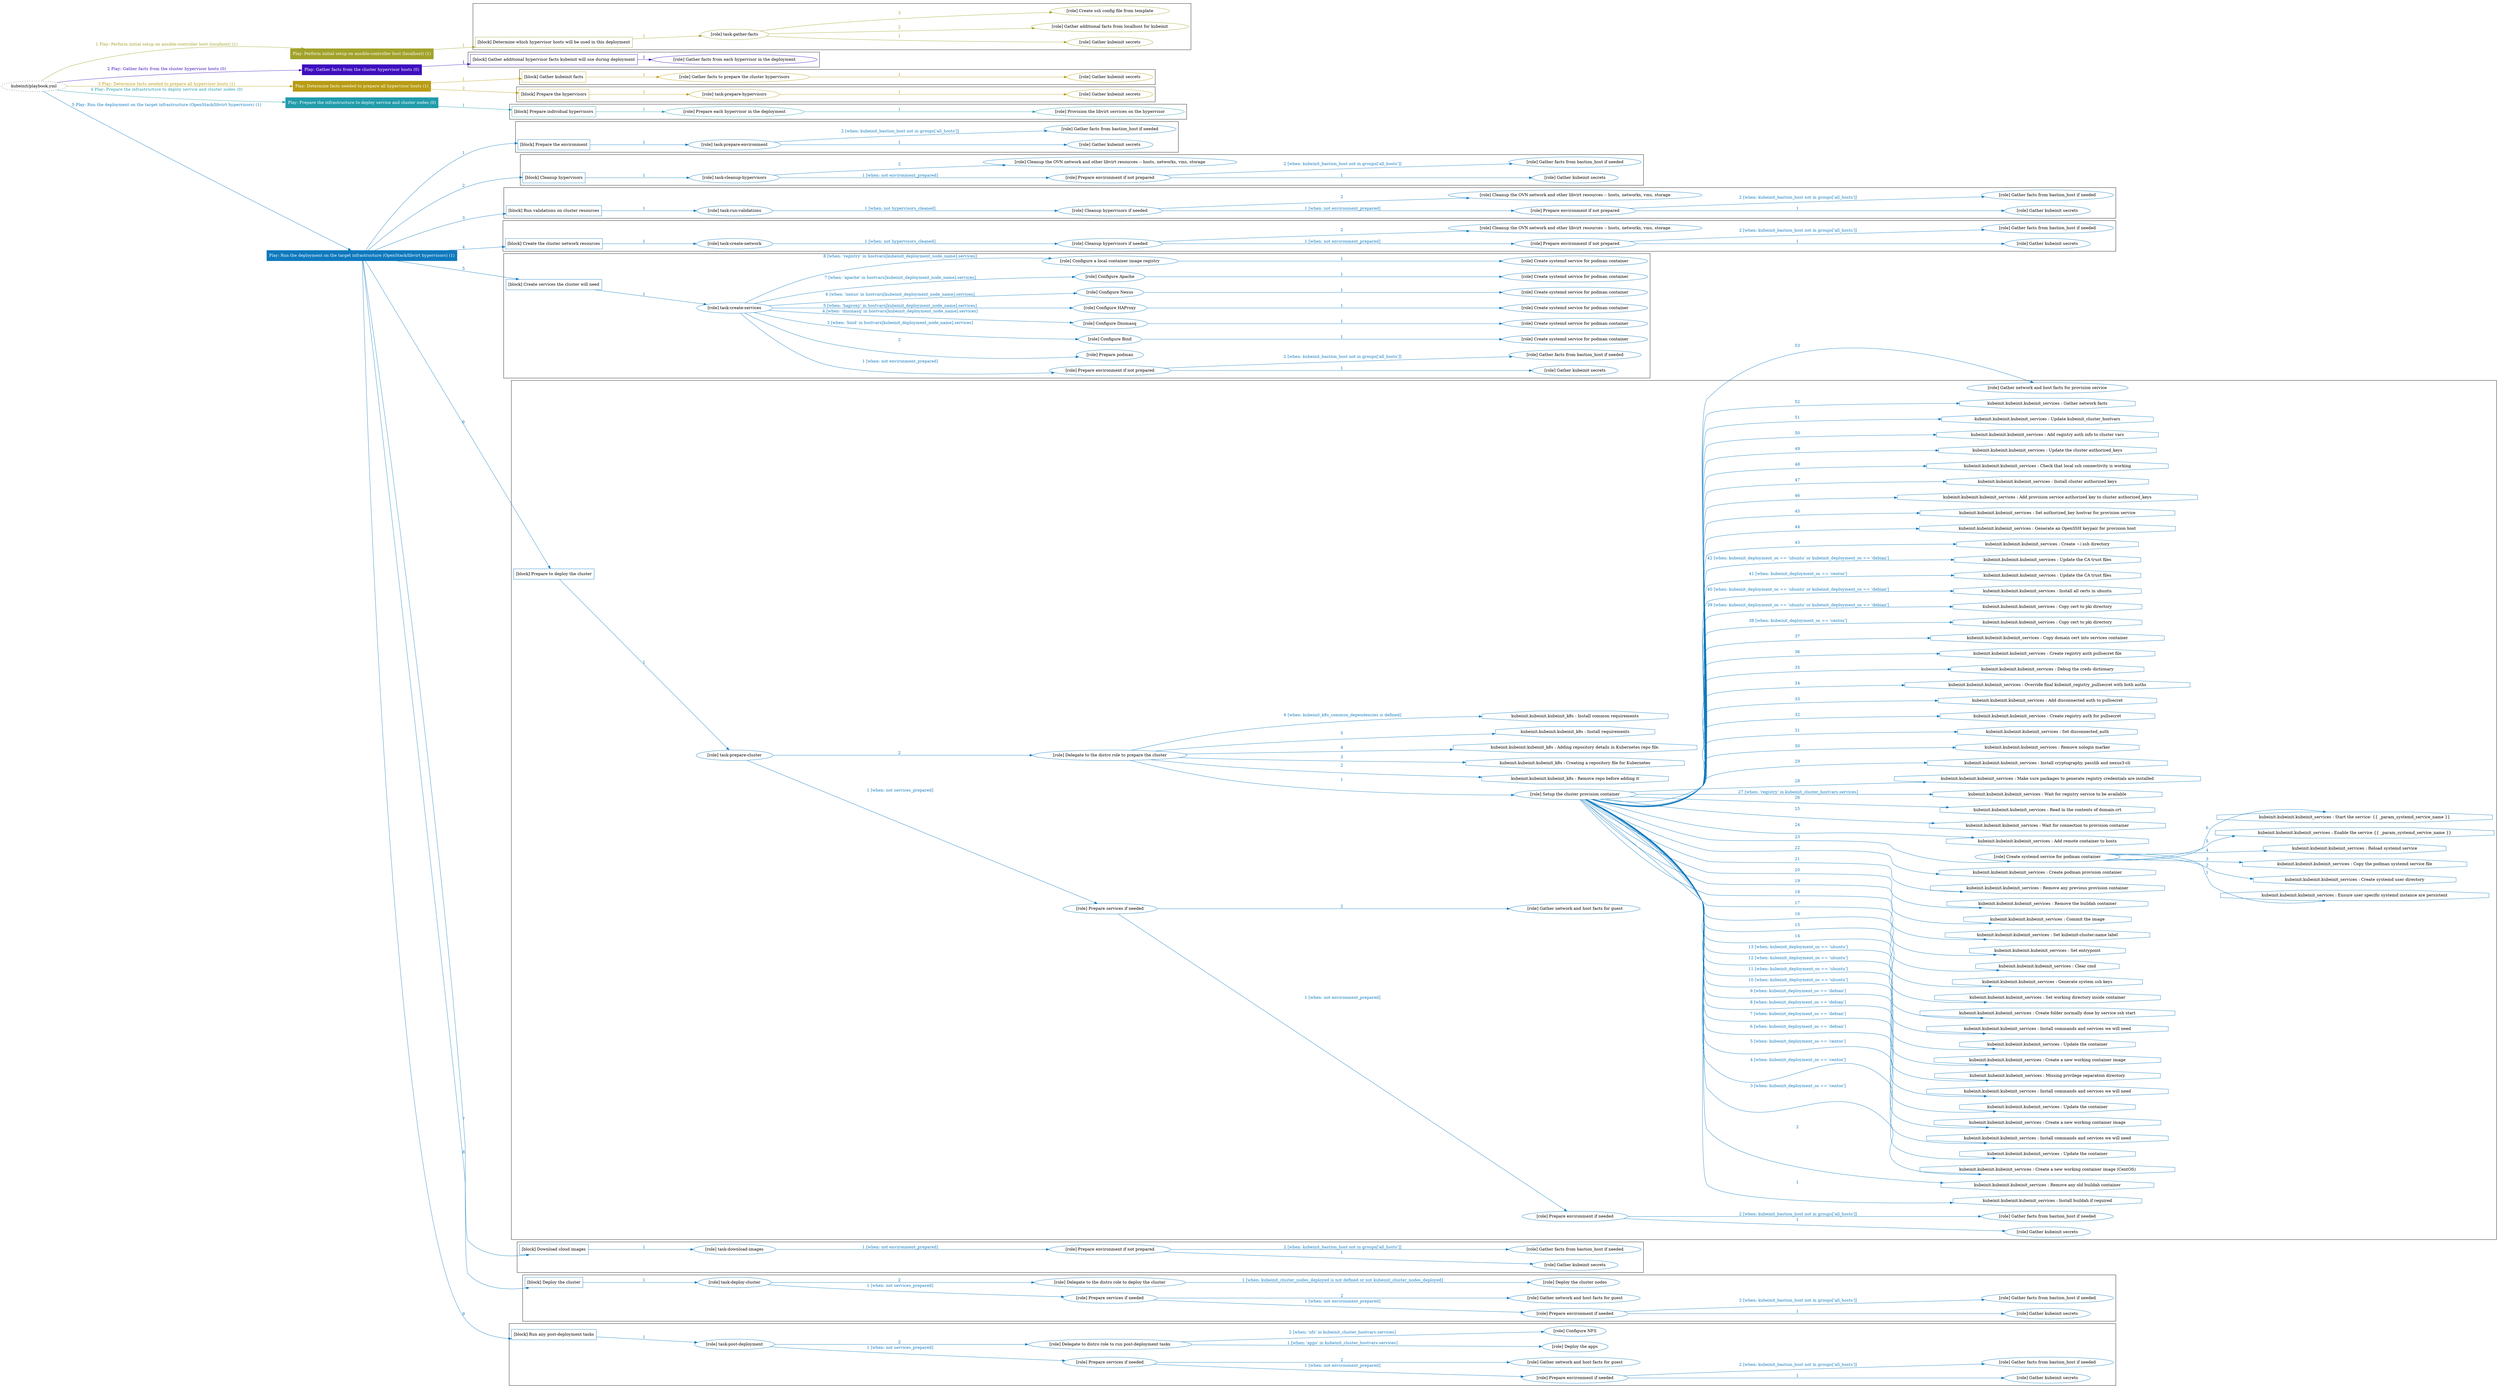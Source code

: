 digraph {
	graph [concentrate=true ordering=in rankdir=LR ratio=fill]
	edge [esep=5 sep=10]
	"kubeinit/playbook.yml" [URL="/home/runner/work/kubeinit/kubeinit/kubeinit/playbook.yml" id=playbook_7d3c8c69 style=dotted]
	"kubeinit/playbook.yml" -> play_9c25b014 [label="1 Play: Perform initial setup on ansible-controller host (localhost) (1)" color="#a1a22a" fontcolor="#a1a22a" id=edge_play_9c25b014 labeltooltip="1 Play: Perform initial setup on ansible-controller host (localhost) (1)" tooltip="1 Play: Perform initial setup on ansible-controller host (localhost) (1)"]
	subgraph "Play: Perform initial setup on ansible-controller host (localhost) (1)" {
		play_9c25b014 [label="Play: Perform initial setup on ansible-controller host (localhost) (1)" URL="/home/runner/work/kubeinit/kubeinit/kubeinit/playbook.yml" color="#a1a22a" fontcolor="#ffffff" id=play_9c25b014 shape=box style=filled tooltip=localhost]
		play_9c25b014 -> block_13f8291c [label=1 color="#a1a22a" fontcolor="#a1a22a" id=edge_block_13f8291c labeltooltip=1 tooltip=1]
		subgraph cluster_block_13f8291c {
			block_13f8291c [label="[block] Determine which hypervisor hosts will be used in this deployment" URL="/home/runner/work/kubeinit/kubeinit/kubeinit/playbook.yml" color="#a1a22a" id=block_13f8291c labeltooltip="Determine which hypervisor hosts will be used in this deployment" shape=box tooltip="Determine which hypervisor hosts will be used in this deployment"]
			block_13f8291c -> role_b8d54c11 [label="1 " color="#a1a22a" fontcolor="#a1a22a" id=edge_role_b8d54c11 labeltooltip="1 " tooltip="1 "]
			subgraph "task-gather-facts" {
				role_b8d54c11 [label="[role] task-gather-facts" URL="/home/runner/work/kubeinit/kubeinit/kubeinit/playbook.yml" color="#a1a22a" id=role_b8d54c11 tooltip="task-gather-facts"]
				role_b8d54c11 -> role_32b925ec [label="1 " color="#a1a22a" fontcolor="#a1a22a" id=edge_role_32b925ec labeltooltip="1 " tooltip="1 "]
				subgraph "Gather kubeinit secrets" {
					role_32b925ec [label="[role] Gather kubeinit secrets" URL="/home/runner/.ansible/collections/ansible_collections/kubeinit/kubeinit/roles/kubeinit_prepare/tasks/build_hypervisors_group.yml" color="#a1a22a" id=role_32b925ec tooltip="Gather kubeinit secrets"]
				}
				role_b8d54c11 -> role_517066d9 [label="2 " color="#a1a22a" fontcolor="#a1a22a" id=edge_role_517066d9 labeltooltip="2 " tooltip="2 "]
				subgraph "Gather additional facts from localhost for kubeinit" {
					role_517066d9 [label="[role] Gather additional facts from localhost for kubeinit" URL="/home/runner/.ansible/collections/ansible_collections/kubeinit/kubeinit/roles/kubeinit_prepare/tasks/build_hypervisors_group.yml" color="#a1a22a" id=role_517066d9 tooltip="Gather additional facts from localhost for kubeinit"]
				}
				role_b8d54c11 -> role_8fe2de86 [label="3 " color="#a1a22a" fontcolor="#a1a22a" id=edge_role_8fe2de86 labeltooltip="3 " tooltip="3 "]
				subgraph "Create ssh config file from template" {
					role_8fe2de86 [label="[role] Create ssh config file from template" URL="/home/runner/.ansible/collections/ansible_collections/kubeinit/kubeinit/roles/kubeinit_prepare/tasks/build_hypervisors_group.yml" color="#a1a22a" id=role_8fe2de86 tooltip="Create ssh config file from template"]
				}
			}
		}
	}
	"kubeinit/playbook.yml" -> play_f152f7f9 [label="2 Play: Gather facts from the cluster hypervisor hosts (0)" color="#3e0ebe" fontcolor="#3e0ebe" id=edge_play_f152f7f9 labeltooltip="2 Play: Gather facts from the cluster hypervisor hosts (0)" tooltip="2 Play: Gather facts from the cluster hypervisor hosts (0)"]
	subgraph "Play: Gather facts from the cluster hypervisor hosts (0)" {
		play_f152f7f9 [label="Play: Gather facts from the cluster hypervisor hosts (0)" URL="/home/runner/work/kubeinit/kubeinit/kubeinit/playbook.yml" color="#3e0ebe" fontcolor="#ffffff" id=play_f152f7f9 shape=box style=filled tooltip="Play: Gather facts from the cluster hypervisor hosts (0)"]
		play_f152f7f9 -> block_eb18297b [label=1 color="#3e0ebe" fontcolor="#3e0ebe" id=edge_block_eb18297b labeltooltip=1 tooltip=1]
		subgraph cluster_block_eb18297b {
			block_eb18297b [label="[block] Gather additional hypervisor facts kubeinit will use during deployment" URL="/home/runner/work/kubeinit/kubeinit/kubeinit/playbook.yml" color="#3e0ebe" id=block_eb18297b labeltooltip="Gather additional hypervisor facts kubeinit will use during deployment" shape=box tooltip="Gather additional hypervisor facts kubeinit will use during deployment"]
			block_eb18297b -> role_11e11638 [label="1 " color="#3e0ebe" fontcolor="#3e0ebe" id=edge_role_11e11638 labeltooltip="1 " tooltip="1 "]
			subgraph "Gather facts from each hypervisor in the deployment" {
				role_11e11638 [label="[role] Gather facts from each hypervisor in the deployment" URL="/home/runner/work/kubeinit/kubeinit/kubeinit/playbook.yml" color="#3e0ebe" id=role_11e11638 tooltip="Gather facts from each hypervisor in the deployment"]
			}
		}
	}
	"kubeinit/playbook.yml" -> play_132aa9a9 [label="3 Play: Determine facts needed to prepare all hypervisor hosts (1)" color="#b89c14" fontcolor="#b89c14" id=edge_play_132aa9a9 labeltooltip="3 Play: Determine facts needed to prepare all hypervisor hosts (1)" tooltip="3 Play: Determine facts needed to prepare all hypervisor hosts (1)"]
	subgraph "Play: Determine facts needed to prepare all hypervisor hosts (1)" {
		play_132aa9a9 [label="Play: Determine facts needed to prepare all hypervisor hosts (1)" URL="/home/runner/work/kubeinit/kubeinit/kubeinit/playbook.yml" color="#b89c14" fontcolor="#ffffff" id=play_132aa9a9 shape=box style=filled tooltip=localhost]
		play_132aa9a9 -> block_b29ea2ed [label=1 color="#b89c14" fontcolor="#b89c14" id=edge_block_b29ea2ed labeltooltip=1 tooltip=1]
		subgraph cluster_block_b29ea2ed {
			block_b29ea2ed [label="[block] Gather kubeinit facts" URL="/home/runner/work/kubeinit/kubeinit/kubeinit/playbook.yml" color="#b89c14" id=block_b29ea2ed labeltooltip="Gather kubeinit facts" shape=box tooltip="Gather kubeinit facts"]
			block_b29ea2ed -> role_784d8274 [label="1 " color="#b89c14" fontcolor="#b89c14" id=edge_role_784d8274 labeltooltip="1 " tooltip="1 "]
			subgraph "Gather facts to prepare the cluster hypervisors" {
				role_784d8274 [label="[role] Gather facts to prepare the cluster hypervisors" URL="/home/runner/work/kubeinit/kubeinit/kubeinit/playbook.yml" color="#b89c14" id=role_784d8274 tooltip="Gather facts to prepare the cluster hypervisors"]
				role_784d8274 -> role_02310b3d [label="1 " color="#b89c14" fontcolor="#b89c14" id=edge_role_02310b3d labeltooltip="1 " tooltip="1 "]
				subgraph "Gather kubeinit secrets" {
					role_02310b3d [label="[role] Gather kubeinit secrets" URL="/home/runner/.ansible/collections/ansible_collections/kubeinit/kubeinit/roles/kubeinit_prepare/tasks/gather_kubeinit_facts.yml" color="#b89c14" id=role_02310b3d tooltip="Gather kubeinit secrets"]
				}
			}
		}
		play_132aa9a9 -> block_4dc9897f [label=2 color="#b89c14" fontcolor="#b89c14" id=edge_block_4dc9897f labeltooltip=2 tooltip=2]
		subgraph cluster_block_4dc9897f {
			block_4dc9897f [label="[block] Prepare the hypervisors" URL="/home/runner/work/kubeinit/kubeinit/kubeinit/playbook.yml" color="#b89c14" id=block_4dc9897f labeltooltip="Prepare the hypervisors" shape=box tooltip="Prepare the hypervisors"]
			block_4dc9897f -> role_11a2a723 [label="1 " color="#b89c14" fontcolor="#b89c14" id=edge_role_11a2a723 labeltooltip="1 " tooltip="1 "]
			subgraph "task-prepare-hypervisors" {
				role_11a2a723 [label="[role] task-prepare-hypervisors" URL="/home/runner/work/kubeinit/kubeinit/kubeinit/playbook.yml" color="#b89c14" id=role_11a2a723 tooltip="task-prepare-hypervisors"]
				role_11a2a723 -> role_7e580e49 [label="1 " color="#b89c14" fontcolor="#b89c14" id=edge_role_7e580e49 labeltooltip="1 " tooltip="1 "]
				subgraph "Gather kubeinit secrets" {
					role_7e580e49 [label="[role] Gather kubeinit secrets" URL="/home/runner/.ansible/collections/ansible_collections/kubeinit/kubeinit/roles/kubeinit_prepare/tasks/gather_kubeinit_facts.yml" color="#b89c14" id=role_7e580e49 tooltip="Gather kubeinit secrets"]
				}
			}
		}
	}
	"kubeinit/playbook.yml" -> play_c0b0073e [label="4 Play: Prepare the infrastructure to deploy service and cluster nodes (0)" color="#219cab" fontcolor="#219cab" id=edge_play_c0b0073e labeltooltip="4 Play: Prepare the infrastructure to deploy service and cluster nodes (0)" tooltip="4 Play: Prepare the infrastructure to deploy service and cluster nodes (0)"]
	subgraph "Play: Prepare the infrastructure to deploy service and cluster nodes (0)" {
		play_c0b0073e [label="Play: Prepare the infrastructure to deploy service and cluster nodes (0)" URL="/home/runner/work/kubeinit/kubeinit/kubeinit/playbook.yml" color="#219cab" fontcolor="#ffffff" id=play_c0b0073e shape=box style=filled tooltip="Play: Prepare the infrastructure to deploy service and cluster nodes (0)"]
		play_c0b0073e -> block_ba35acd3 [label=1 color="#219cab" fontcolor="#219cab" id=edge_block_ba35acd3 labeltooltip=1 tooltip=1]
		subgraph cluster_block_ba35acd3 {
			block_ba35acd3 [label="[block] Prepare individual hypervisors" URL="/home/runner/work/kubeinit/kubeinit/kubeinit/playbook.yml" color="#219cab" id=block_ba35acd3 labeltooltip="Prepare individual hypervisors" shape=box tooltip="Prepare individual hypervisors"]
			block_ba35acd3 -> role_b220c178 [label="1 " color="#219cab" fontcolor="#219cab" id=edge_role_b220c178 labeltooltip="1 " tooltip="1 "]
			subgraph "Prepare each hypervisor in the deployment" {
				role_b220c178 [label="[role] Prepare each hypervisor in the deployment" URL="/home/runner/work/kubeinit/kubeinit/kubeinit/playbook.yml" color="#219cab" id=role_b220c178 tooltip="Prepare each hypervisor in the deployment"]
				role_b220c178 -> role_c7f45981 [label="1 " color="#219cab" fontcolor="#219cab" id=edge_role_c7f45981 labeltooltip="1 " tooltip="1 "]
				subgraph "Provision the libvirt services on the hypervisor" {
					role_c7f45981 [label="[role] Provision the libvirt services on the hypervisor" URL="/home/runner/.ansible/collections/ansible_collections/kubeinit/kubeinit/roles/kubeinit_prepare/tasks/prepare_hypervisor.yml" color="#219cab" id=role_c7f45981 tooltip="Provision the libvirt services on the hypervisor"]
				}
			}
		}
	}
	"kubeinit/playbook.yml" -> play_a37b6522 [label="5 Play: Run the deployment on the target infrastructure (OpenStack/libvirt hypervisors) (1)" color="#0e79be" fontcolor="#0e79be" id=edge_play_a37b6522 labeltooltip="5 Play: Run the deployment on the target infrastructure (OpenStack/libvirt hypervisors) (1)" tooltip="5 Play: Run the deployment on the target infrastructure (OpenStack/libvirt hypervisors) (1)"]
	subgraph "Play: Run the deployment on the target infrastructure (OpenStack/libvirt hypervisors) (1)" {
		play_a37b6522 [label="Play: Run the deployment on the target infrastructure (OpenStack/libvirt hypervisors) (1)" URL="/home/runner/work/kubeinit/kubeinit/kubeinit/playbook.yml" color="#0e79be" fontcolor="#ffffff" id=play_a37b6522 shape=box style=filled tooltip=localhost]
		play_a37b6522 -> block_545c0a12 [label=1 color="#0e79be" fontcolor="#0e79be" id=edge_block_545c0a12 labeltooltip=1 tooltip=1]
		subgraph cluster_block_545c0a12 {
			block_545c0a12 [label="[block] Prepare the environment" URL="/home/runner/work/kubeinit/kubeinit/kubeinit/playbook.yml" color="#0e79be" id=block_545c0a12 labeltooltip="Prepare the environment" shape=box tooltip="Prepare the environment"]
			block_545c0a12 -> role_f3e8f5bc [label="1 " color="#0e79be" fontcolor="#0e79be" id=edge_role_f3e8f5bc labeltooltip="1 " tooltip="1 "]
			subgraph "task-prepare-environment" {
				role_f3e8f5bc [label="[role] task-prepare-environment" URL="/home/runner/work/kubeinit/kubeinit/kubeinit/playbook.yml" color="#0e79be" id=role_f3e8f5bc tooltip="task-prepare-environment"]
				role_f3e8f5bc -> role_8d421dc2 [label="1 " color="#0e79be" fontcolor="#0e79be" id=edge_role_8d421dc2 labeltooltip="1 " tooltip="1 "]
				subgraph "Gather kubeinit secrets" {
					role_8d421dc2 [label="[role] Gather kubeinit secrets" URL="/home/runner/.ansible/collections/ansible_collections/kubeinit/kubeinit/roles/kubeinit_prepare/tasks/gather_kubeinit_facts.yml" color="#0e79be" id=role_8d421dc2 tooltip="Gather kubeinit secrets"]
				}
				role_f3e8f5bc -> role_a1ebe98c [label="2 [when: kubeinit_bastion_host not in groups['all_hosts']]" color="#0e79be" fontcolor="#0e79be" id=edge_role_a1ebe98c labeltooltip="2 [when: kubeinit_bastion_host not in groups['all_hosts']]" tooltip="2 [when: kubeinit_bastion_host not in groups['all_hosts']]"]
				subgraph "Gather facts from bastion_host if needed" {
					role_a1ebe98c [label="[role] Gather facts from bastion_host if needed" URL="/home/runner/.ansible/collections/ansible_collections/kubeinit/kubeinit/roles/kubeinit_prepare/tasks/main.yml" color="#0e79be" id=role_a1ebe98c tooltip="Gather facts from bastion_host if needed"]
				}
			}
		}
		play_a37b6522 -> block_d60b1140 [label=2 color="#0e79be" fontcolor="#0e79be" id=edge_block_d60b1140 labeltooltip=2 tooltip=2]
		subgraph cluster_block_d60b1140 {
			block_d60b1140 [label="[block] Cleanup hypervisors" URL="/home/runner/work/kubeinit/kubeinit/kubeinit/playbook.yml" color="#0e79be" id=block_d60b1140 labeltooltip="Cleanup hypervisors" shape=box tooltip="Cleanup hypervisors"]
			block_d60b1140 -> role_6a7deece [label="1 " color="#0e79be" fontcolor="#0e79be" id=edge_role_6a7deece labeltooltip="1 " tooltip="1 "]
			subgraph "task-cleanup-hypervisors" {
				role_6a7deece [label="[role] task-cleanup-hypervisors" URL="/home/runner/work/kubeinit/kubeinit/kubeinit/playbook.yml" color="#0e79be" id=role_6a7deece tooltip="task-cleanup-hypervisors"]
				role_6a7deece -> role_101b04dc [label="1 [when: not environment_prepared]" color="#0e79be" fontcolor="#0e79be" id=edge_role_101b04dc labeltooltip="1 [when: not environment_prepared]" tooltip="1 [when: not environment_prepared]"]
				subgraph "Prepare environment if not prepared" {
					role_101b04dc [label="[role] Prepare environment if not prepared" URL="/home/runner/.ansible/collections/ansible_collections/kubeinit/kubeinit/roles/kubeinit_libvirt/tasks/cleanup_hypervisors.yml" color="#0e79be" id=role_101b04dc tooltip="Prepare environment if not prepared"]
					role_101b04dc -> role_0d88c3e7 [label="1 " color="#0e79be" fontcolor="#0e79be" id=edge_role_0d88c3e7 labeltooltip="1 " tooltip="1 "]
					subgraph "Gather kubeinit secrets" {
						role_0d88c3e7 [label="[role] Gather kubeinit secrets" URL="/home/runner/.ansible/collections/ansible_collections/kubeinit/kubeinit/roles/kubeinit_prepare/tasks/gather_kubeinit_facts.yml" color="#0e79be" id=role_0d88c3e7 tooltip="Gather kubeinit secrets"]
					}
					role_101b04dc -> role_7cb6d682 [label="2 [when: kubeinit_bastion_host not in groups['all_hosts']]" color="#0e79be" fontcolor="#0e79be" id=edge_role_7cb6d682 labeltooltip="2 [when: kubeinit_bastion_host not in groups['all_hosts']]" tooltip="2 [when: kubeinit_bastion_host not in groups['all_hosts']]"]
					subgraph "Gather facts from bastion_host if needed" {
						role_7cb6d682 [label="[role] Gather facts from bastion_host if needed" URL="/home/runner/.ansible/collections/ansible_collections/kubeinit/kubeinit/roles/kubeinit_prepare/tasks/main.yml" color="#0e79be" id=role_7cb6d682 tooltip="Gather facts from bastion_host if needed"]
					}
				}
				role_6a7deece -> role_c4ec179d [label="2 " color="#0e79be" fontcolor="#0e79be" id=edge_role_c4ec179d labeltooltip="2 " tooltip="2 "]
				subgraph "Cleanup the OVN network and other libvirt resources -- hosts, networks, vms, storage" {
					role_c4ec179d [label="[role] Cleanup the OVN network and other libvirt resources -- hosts, networks, vms, storage" URL="/home/runner/.ansible/collections/ansible_collections/kubeinit/kubeinit/roles/kubeinit_libvirt/tasks/cleanup_hypervisors.yml" color="#0e79be" id=role_c4ec179d tooltip="Cleanup the OVN network and other libvirt resources -- hosts, networks, vms, storage"]
				}
			}
		}
		play_a37b6522 -> block_180a8b90 [label=3 color="#0e79be" fontcolor="#0e79be" id=edge_block_180a8b90 labeltooltip=3 tooltip=3]
		subgraph cluster_block_180a8b90 {
			block_180a8b90 [label="[block] Run validations on cluster resources" URL="/home/runner/work/kubeinit/kubeinit/kubeinit/playbook.yml" color="#0e79be" id=block_180a8b90 labeltooltip="Run validations on cluster resources" shape=box tooltip="Run validations on cluster resources"]
			block_180a8b90 -> role_62d53435 [label="1 " color="#0e79be" fontcolor="#0e79be" id=edge_role_62d53435 labeltooltip="1 " tooltip="1 "]
			subgraph "task-run-validations" {
				role_62d53435 [label="[role] task-run-validations" URL="/home/runner/work/kubeinit/kubeinit/kubeinit/playbook.yml" color="#0e79be" id=role_62d53435 tooltip="task-run-validations"]
				role_62d53435 -> role_03ff6395 [label="1 [when: not hypervisors_cleaned]" color="#0e79be" fontcolor="#0e79be" id=edge_role_03ff6395 labeltooltip="1 [when: not hypervisors_cleaned]" tooltip="1 [when: not hypervisors_cleaned]"]
				subgraph "Cleanup hypervisors if needed" {
					role_03ff6395 [label="[role] Cleanup hypervisors if needed" URL="/home/runner/.ansible/collections/ansible_collections/kubeinit/kubeinit/roles/kubeinit_validations/tasks/main.yml" color="#0e79be" id=role_03ff6395 tooltip="Cleanup hypervisors if needed"]
					role_03ff6395 -> role_f77a9a87 [label="1 [when: not environment_prepared]" color="#0e79be" fontcolor="#0e79be" id=edge_role_f77a9a87 labeltooltip="1 [when: not environment_prepared]" tooltip="1 [when: not environment_prepared]"]
					subgraph "Prepare environment if not prepared" {
						role_f77a9a87 [label="[role] Prepare environment if not prepared" URL="/home/runner/.ansible/collections/ansible_collections/kubeinit/kubeinit/roles/kubeinit_libvirt/tasks/cleanup_hypervisors.yml" color="#0e79be" id=role_f77a9a87 tooltip="Prepare environment if not prepared"]
						role_f77a9a87 -> role_18e743bf [label="1 " color="#0e79be" fontcolor="#0e79be" id=edge_role_18e743bf labeltooltip="1 " tooltip="1 "]
						subgraph "Gather kubeinit secrets" {
							role_18e743bf [label="[role] Gather kubeinit secrets" URL="/home/runner/.ansible/collections/ansible_collections/kubeinit/kubeinit/roles/kubeinit_prepare/tasks/gather_kubeinit_facts.yml" color="#0e79be" id=role_18e743bf tooltip="Gather kubeinit secrets"]
						}
						role_f77a9a87 -> role_bedcafc9 [label="2 [when: kubeinit_bastion_host not in groups['all_hosts']]" color="#0e79be" fontcolor="#0e79be" id=edge_role_bedcafc9 labeltooltip="2 [when: kubeinit_bastion_host not in groups['all_hosts']]" tooltip="2 [when: kubeinit_bastion_host not in groups['all_hosts']]"]
						subgraph "Gather facts from bastion_host if needed" {
							role_bedcafc9 [label="[role] Gather facts from bastion_host if needed" URL="/home/runner/.ansible/collections/ansible_collections/kubeinit/kubeinit/roles/kubeinit_prepare/tasks/main.yml" color="#0e79be" id=role_bedcafc9 tooltip="Gather facts from bastion_host if needed"]
						}
					}
					role_03ff6395 -> role_31658487 [label="2 " color="#0e79be" fontcolor="#0e79be" id=edge_role_31658487 labeltooltip="2 " tooltip="2 "]
					subgraph "Cleanup the OVN network and other libvirt resources -- hosts, networks, vms, storage" {
						role_31658487 [label="[role] Cleanup the OVN network and other libvirt resources -- hosts, networks, vms, storage" URL="/home/runner/.ansible/collections/ansible_collections/kubeinit/kubeinit/roles/kubeinit_libvirt/tasks/cleanup_hypervisors.yml" color="#0e79be" id=role_31658487 tooltip="Cleanup the OVN network and other libvirt resources -- hosts, networks, vms, storage"]
					}
				}
			}
		}
		play_a37b6522 -> block_8c426a99 [label=4 color="#0e79be" fontcolor="#0e79be" id=edge_block_8c426a99 labeltooltip=4 tooltip=4]
		subgraph cluster_block_8c426a99 {
			block_8c426a99 [label="[block] Create the cluster network resources" URL="/home/runner/work/kubeinit/kubeinit/kubeinit/playbook.yml" color="#0e79be" id=block_8c426a99 labeltooltip="Create the cluster network resources" shape=box tooltip="Create the cluster network resources"]
			block_8c426a99 -> role_7592480a [label="1 " color="#0e79be" fontcolor="#0e79be" id=edge_role_7592480a labeltooltip="1 " tooltip="1 "]
			subgraph "task-create-network" {
				role_7592480a [label="[role] task-create-network" URL="/home/runner/work/kubeinit/kubeinit/kubeinit/playbook.yml" color="#0e79be" id=role_7592480a tooltip="task-create-network"]
				role_7592480a -> role_ad6bb74a [label="1 [when: not hypervisors_cleaned]" color="#0e79be" fontcolor="#0e79be" id=edge_role_ad6bb74a labeltooltip="1 [when: not hypervisors_cleaned]" tooltip="1 [when: not hypervisors_cleaned]"]
				subgraph "Cleanup hypervisors if needed" {
					role_ad6bb74a [label="[role] Cleanup hypervisors if needed" URL="/home/runner/.ansible/collections/ansible_collections/kubeinit/kubeinit/roles/kubeinit_libvirt/tasks/create_network.yml" color="#0e79be" id=role_ad6bb74a tooltip="Cleanup hypervisors if needed"]
					role_ad6bb74a -> role_a2009981 [label="1 [when: not environment_prepared]" color="#0e79be" fontcolor="#0e79be" id=edge_role_a2009981 labeltooltip="1 [when: not environment_prepared]" tooltip="1 [when: not environment_prepared]"]
					subgraph "Prepare environment if not prepared" {
						role_a2009981 [label="[role] Prepare environment if not prepared" URL="/home/runner/.ansible/collections/ansible_collections/kubeinit/kubeinit/roles/kubeinit_libvirt/tasks/cleanup_hypervisors.yml" color="#0e79be" id=role_a2009981 tooltip="Prepare environment if not prepared"]
						role_a2009981 -> role_12c69136 [label="1 " color="#0e79be" fontcolor="#0e79be" id=edge_role_12c69136 labeltooltip="1 " tooltip="1 "]
						subgraph "Gather kubeinit secrets" {
							role_12c69136 [label="[role] Gather kubeinit secrets" URL="/home/runner/.ansible/collections/ansible_collections/kubeinit/kubeinit/roles/kubeinit_prepare/tasks/gather_kubeinit_facts.yml" color="#0e79be" id=role_12c69136 tooltip="Gather kubeinit secrets"]
						}
						role_a2009981 -> role_7bc89c93 [label="2 [when: kubeinit_bastion_host not in groups['all_hosts']]" color="#0e79be" fontcolor="#0e79be" id=edge_role_7bc89c93 labeltooltip="2 [when: kubeinit_bastion_host not in groups['all_hosts']]" tooltip="2 [when: kubeinit_bastion_host not in groups['all_hosts']]"]
						subgraph "Gather facts from bastion_host if needed" {
							role_7bc89c93 [label="[role] Gather facts from bastion_host if needed" URL="/home/runner/.ansible/collections/ansible_collections/kubeinit/kubeinit/roles/kubeinit_prepare/tasks/main.yml" color="#0e79be" id=role_7bc89c93 tooltip="Gather facts from bastion_host if needed"]
						}
					}
					role_ad6bb74a -> role_aab5b741 [label="2 " color="#0e79be" fontcolor="#0e79be" id=edge_role_aab5b741 labeltooltip="2 " tooltip="2 "]
					subgraph "Cleanup the OVN network and other libvirt resources -- hosts, networks, vms, storage" {
						role_aab5b741 [label="[role] Cleanup the OVN network and other libvirt resources -- hosts, networks, vms, storage" URL="/home/runner/.ansible/collections/ansible_collections/kubeinit/kubeinit/roles/kubeinit_libvirt/tasks/cleanup_hypervisors.yml" color="#0e79be" id=role_aab5b741 tooltip="Cleanup the OVN network and other libvirt resources -- hosts, networks, vms, storage"]
					}
				}
			}
		}
		play_a37b6522 -> block_3e78e630 [label=5 color="#0e79be" fontcolor="#0e79be" id=edge_block_3e78e630 labeltooltip=5 tooltip=5]
		subgraph cluster_block_3e78e630 {
			block_3e78e630 [label="[block] Create services the cluster will need" URL="/home/runner/work/kubeinit/kubeinit/kubeinit/playbook.yml" color="#0e79be" id=block_3e78e630 labeltooltip="Create services the cluster will need" shape=box tooltip="Create services the cluster will need"]
			block_3e78e630 -> role_293c056e [label="1 " color="#0e79be" fontcolor="#0e79be" id=edge_role_293c056e labeltooltip="1 " tooltip="1 "]
			subgraph "task-create-services" {
				role_293c056e [label="[role] task-create-services" URL="/home/runner/work/kubeinit/kubeinit/kubeinit/playbook.yml" color="#0e79be" id=role_293c056e tooltip="task-create-services"]
				role_293c056e -> role_87be17b8 [label="1 [when: not environment_prepared]" color="#0e79be" fontcolor="#0e79be" id=edge_role_87be17b8 labeltooltip="1 [when: not environment_prepared]" tooltip="1 [when: not environment_prepared]"]
				subgraph "Prepare environment if not prepared" {
					role_87be17b8 [label="[role] Prepare environment if not prepared" URL="/home/runner/.ansible/collections/ansible_collections/kubeinit/kubeinit/roles/kubeinit_services/tasks/main.yml" color="#0e79be" id=role_87be17b8 tooltip="Prepare environment if not prepared"]
					role_87be17b8 -> role_a61a5e79 [label="1 " color="#0e79be" fontcolor="#0e79be" id=edge_role_a61a5e79 labeltooltip="1 " tooltip="1 "]
					subgraph "Gather kubeinit secrets" {
						role_a61a5e79 [label="[role] Gather kubeinit secrets" URL="/home/runner/.ansible/collections/ansible_collections/kubeinit/kubeinit/roles/kubeinit_prepare/tasks/gather_kubeinit_facts.yml" color="#0e79be" id=role_a61a5e79 tooltip="Gather kubeinit secrets"]
					}
					role_87be17b8 -> role_508ac96b [label="2 [when: kubeinit_bastion_host not in groups['all_hosts']]" color="#0e79be" fontcolor="#0e79be" id=edge_role_508ac96b labeltooltip="2 [when: kubeinit_bastion_host not in groups['all_hosts']]" tooltip="2 [when: kubeinit_bastion_host not in groups['all_hosts']]"]
					subgraph "Gather facts from bastion_host if needed" {
						role_508ac96b [label="[role] Gather facts from bastion_host if needed" URL="/home/runner/.ansible/collections/ansible_collections/kubeinit/kubeinit/roles/kubeinit_prepare/tasks/main.yml" color="#0e79be" id=role_508ac96b tooltip="Gather facts from bastion_host if needed"]
					}
				}
				role_293c056e -> role_4b24994e [label="2 " color="#0e79be" fontcolor="#0e79be" id=edge_role_4b24994e labeltooltip="2 " tooltip="2 "]
				subgraph "Prepare podman" {
					role_4b24994e [label="[role] Prepare podman" URL="/home/runner/.ansible/collections/ansible_collections/kubeinit/kubeinit/roles/kubeinit_services/tasks/00_create_service_pod.yml" color="#0e79be" id=role_4b24994e tooltip="Prepare podman"]
				}
				role_293c056e -> role_5aa66507 [label="3 [when: 'bind' in hostvars[kubeinit_deployment_node_name].services]" color="#0e79be" fontcolor="#0e79be" id=edge_role_5aa66507 labeltooltip="3 [when: 'bind' in hostvars[kubeinit_deployment_node_name].services]" tooltip="3 [when: 'bind' in hostvars[kubeinit_deployment_node_name].services]"]
				subgraph "Configure Bind" {
					role_5aa66507 [label="[role] Configure Bind" URL="/home/runner/.ansible/collections/ansible_collections/kubeinit/kubeinit/roles/kubeinit_services/tasks/start_services_containers.yml" color="#0e79be" id=role_5aa66507 tooltip="Configure Bind"]
					role_5aa66507 -> role_964f2cb7 [label="1 " color="#0e79be" fontcolor="#0e79be" id=edge_role_964f2cb7 labeltooltip="1 " tooltip="1 "]
					subgraph "Create systemd service for podman container" {
						role_964f2cb7 [label="[role] Create systemd service for podman container" URL="/home/runner/.ansible/collections/ansible_collections/kubeinit/kubeinit/roles/kubeinit_bind/tasks/main.yml" color="#0e79be" id=role_964f2cb7 tooltip="Create systemd service for podman container"]
					}
				}
				role_293c056e -> role_f2bc6549 [label="4 [when: 'dnsmasq' in hostvars[kubeinit_deployment_node_name].services]" color="#0e79be" fontcolor="#0e79be" id=edge_role_f2bc6549 labeltooltip="4 [when: 'dnsmasq' in hostvars[kubeinit_deployment_node_name].services]" tooltip="4 [when: 'dnsmasq' in hostvars[kubeinit_deployment_node_name].services]"]
				subgraph "Configure Dnsmasq" {
					role_f2bc6549 [label="[role] Configure Dnsmasq" URL="/home/runner/.ansible/collections/ansible_collections/kubeinit/kubeinit/roles/kubeinit_services/tasks/start_services_containers.yml" color="#0e79be" id=role_f2bc6549 tooltip="Configure Dnsmasq"]
					role_f2bc6549 -> role_31e658d8 [label="1 " color="#0e79be" fontcolor="#0e79be" id=edge_role_31e658d8 labeltooltip="1 " tooltip="1 "]
					subgraph "Create systemd service for podman container" {
						role_31e658d8 [label="[role] Create systemd service for podman container" URL="/home/runner/.ansible/collections/ansible_collections/kubeinit/kubeinit/roles/kubeinit_dnsmasq/tasks/main.yml" color="#0e79be" id=role_31e658d8 tooltip="Create systemd service for podman container"]
					}
				}
				role_293c056e -> role_a8ddb789 [label="5 [when: 'haproxy' in hostvars[kubeinit_deployment_node_name].services]" color="#0e79be" fontcolor="#0e79be" id=edge_role_a8ddb789 labeltooltip="5 [when: 'haproxy' in hostvars[kubeinit_deployment_node_name].services]" tooltip="5 [when: 'haproxy' in hostvars[kubeinit_deployment_node_name].services]"]
				subgraph "Configure HAProxy" {
					role_a8ddb789 [label="[role] Configure HAProxy" URL="/home/runner/.ansible/collections/ansible_collections/kubeinit/kubeinit/roles/kubeinit_services/tasks/start_services_containers.yml" color="#0e79be" id=role_a8ddb789 tooltip="Configure HAProxy"]
					role_a8ddb789 -> role_f371c046 [label="1 " color="#0e79be" fontcolor="#0e79be" id=edge_role_f371c046 labeltooltip="1 " tooltip="1 "]
					subgraph "Create systemd service for podman container" {
						role_f371c046 [label="[role] Create systemd service for podman container" URL="/home/runner/.ansible/collections/ansible_collections/kubeinit/kubeinit/roles/kubeinit_haproxy/tasks/main.yml" color="#0e79be" id=role_f371c046 tooltip="Create systemd service for podman container"]
					}
				}
				role_293c056e -> role_5ea9aa86 [label="6 [when: 'nexus' in hostvars[kubeinit_deployment_node_name].services]" color="#0e79be" fontcolor="#0e79be" id=edge_role_5ea9aa86 labeltooltip="6 [when: 'nexus' in hostvars[kubeinit_deployment_node_name].services]" tooltip="6 [when: 'nexus' in hostvars[kubeinit_deployment_node_name].services]"]
				subgraph "Configure Nexus" {
					role_5ea9aa86 [label="[role] Configure Nexus" URL="/home/runner/.ansible/collections/ansible_collections/kubeinit/kubeinit/roles/kubeinit_services/tasks/start_services_containers.yml" color="#0e79be" id=role_5ea9aa86 tooltip="Configure Nexus"]
					role_5ea9aa86 -> role_09d118b6 [label="1 " color="#0e79be" fontcolor="#0e79be" id=edge_role_09d118b6 labeltooltip="1 " tooltip="1 "]
					subgraph "Create systemd service for podman container" {
						role_09d118b6 [label="[role] Create systemd service for podman container" URL="/home/runner/.ansible/collections/ansible_collections/kubeinit/kubeinit/roles/kubeinit_nexus/tasks/main.yml" color="#0e79be" id=role_09d118b6 tooltip="Create systemd service for podman container"]
					}
				}
				role_293c056e -> role_fd50cc66 [label="7 [when: 'apache' in hostvars[kubeinit_deployment_node_name].services]" color="#0e79be" fontcolor="#0e79be" id=edge_role_fd50cc66 labeltooltip="7 [when: 'apache' in hostvars[kubeinit_deployment_node_name].services]" tooltip="7 [when: 'apache' in hostvars[kubeinit_deployment_node_name].services]"]
				subgraph "Configure Apache" {
					role_fd50cc66 [label="[role] Configure Apache" URL="/home/runner/.ansible/collections/ansible_collections/kubeinit/kubeinit/roles/kubeinit_services/tasks/start_services_containers.yml" color="#0e79be" id=role_fd50cc66 tooltip="Configure Apache"]
					role_fd50cc66 -> role_1c231383 [label="1 " color="#0e79be" fontcolor="#0e79be" id=edge_role_1c231383 labeltooltip="1 " tooltip="1 "]
					subgraph "Create systemd service for podman container" {
						role_1c231383 [label="[role] Create systemd service for podman container" URL="/home/runner/.ansible/collections/ansible_collections/kubeinit/kubeinit/roles/kubeinit_apache/tasks/main.yml" color="#0e79be" id=role_1c231383 tooltip="Create systemd service for podman container"]
					}
				}
				role_293c056e -> role_09f8b5d1 [label="8 [when: 'registry' in hostvars[kubeinit_deployment_node_name].services]" color="#0e79be" fontcolor="#0e79be" id=edge_role_09f8b5d1 labeltooltip="8 [when: 'registry' in hostvars[kubeinit_deployment_node_name].services]" tooltip="8 [when: 'registry' in hostvars[kubeinit_deployment_node_name].services]"]
				subgraph "Configure a local container image registry" {
					role_09f8b5d1 [label="[role] Configure a local container image registry" URL="/home/runner/.ansible/collections/ansible_collections/kubeinit/kubeinit/roles/kubeinit_services/tasks/start_services_containers.yml" color="#0e79be" id=role_09f8b5d1 tooltip="Configure a local container image registry"]
					role_09f8b5d1 -> role_137e4d48 [label="1 " color="#0e79be" fontcolor="#0e79be" id=edge_role_137e4d48 labeltooltip="1 " tooltip="1 "]
					subgraph "Create systemd service for podman container" {
						role_137e4d48 [label="[role] Create systemd service for podman container" URL="/home/runner/.ansible/collections/ansible_collections/kubeinit/kubeinit/roles/kubeinit_registry/tasks/main.yml" color="#0e79be" id=role_137e4d48 tooltip="Create systemd service for podman container"]
					}
				}
			}
		}
		play_a37b6522 -> block_6af21fdc [label=6 color="#0e79be" fontcolor="#0e79be" id=edge_block_6af21fdc labeltooltip=6 tooltip=6]
		subgraph cluster_block_6af21fdc {
			block_6af21fdc [label="[block] Prepare to deploy the cluster" URL="/home/runner/work/kubeinit/kubeinit/kubeinit/playbook.yml" color="#0e79be" id=block_6af21fdc labeltooltip="Prepare to deploy the cluster" shape=box tooltip="Prepare to deploy the cluster"]
			block_6af21fdc -> role_e5fb6b84 [label="1 " color="#0e79be" fontcolor="#0e79be" id=edge_role_e5fb6b84 labeltooltip="1 " tooltip="1 "]
			subgraph "task-prepare-cluster" {
				role_e5fb6b84 [label="[role] task-prepare-cluster" URL="/home/runner/work/kubeinit/kubeinit/kubeinit/playbook.yml" color="#0e79be" id=role_e5fb6b84 tooltip="task-prepare-cluster"]
				role_e5fb6b84 -> role_c31b20c9 [label="1 [when: not services_prepared]" color="#0e79be" fontcolor="#0e79be" id=edge_role_c31b20c9 labeltooltip="1 [when: not services_prepared]" tooltip="1 [when: not services_prepared]"]
				subgraph "Prepare services if needed" {
					role_c31b20c9 [label="[role] Prepare services if needed" URL="/home/runner/.ansible/collections/ansible_collections/kubeinit/kubeinit/roles/kubeinit_prepare/tasks/prepare_cluster.yml" color="#0e79be" id=role_c31b20c9 tooltip="Prepare services if needed"]
					role_c31b20c9 -> role_751d7f3d [label="1 [when: not environment_prepared]" color="#0e79be" fontcolor="#0e79be" id=edge_role_751d7f3d labeltooltip="1 [when: not environment_prepared]" tooltip="1 [when: not environment_prepared]"]
					subgraph "Prepare environment if needed" {
						role_751d7f3d [label="[role] Prepare environment if needed" URL="/home/runner/.ansible/collections/ansible_collections/kubeinit/kubeinit/roles/kubeinit_services/tasks/prepare_services.yml" color="#0e79be" id=role_751d7f3d tooltip="Prepare environment if needed"]
						role_751d7f3d -> role_8c49d823 [label="1 " color="#0e79be" fontcolor="#0e79be" id=edge_role_8c49d823 labeltooltip="1 " tooltip="1 "]
						subgraph "Gather kubeinit secrets" {
							role_8c49d823 [label="[role] Gather kubeinit secrets" URL="/home/runner/.ansible/collections/ansible_collections/kubeinit/kubeinit/roles/kubeinit_prepare/tasks/gather_kubeinit_facts.yml" color="#0e79be" id=role_8c49d823 tooltip="Gather kubeinit secrets"]
						}
						role_751d7f3d -> role_549a0f1b [label="2 [when: kubeinit_bastion_host not in groups['all_hosts']]" color="#0e79be" fontcolor="#0e79be" id=edge_role_549a0f1b labeltooltip="2 [when: kubeinit_bastion_host not in groups['all_hosts']]" tooltip="2 [when: kubeinit_bastion_host not in groups['all_hosts']]"]
						subgraph "Gather facts from bastion_host if needed" {
							role_549a0f1b [label="[role] Gather facts from bastion_host if needed" URL="/home/runner/.ansible/collections/ansible_collections/kubeinit/kubeinit/roles/kubeinit_prepare/tasks/main.yml" color="#0e79be" id=role_549a0f1b tooltip="Gather facts from bastion_host if needed"]
						}
					}
					role_c31b20c9 -> role_f7468e7b [label="2 " color="#0e79be" fontcolor="#0e79be" id=edge_role_f7468e7b labeltooltip="2 " tooltip="2 "]
					subgraph "Gather network and host facts for guest" {
						role_f7468e7b [label="[role] Gather network and host facts for guest" URL="/home/runner/.ansible/collections/ansible_collections/kubeinit/kubeinit/roles/kubeinit_services/tasks/prepare_services.yml" color="#0e79be" id=role_f7468e7b tooltip="Gather network and host facts for guest"]
					}
				}
				role_e5fb6b84 -> role_1fc2e47b [label="2 " color="#0e79be" fontcolor="#0e79be" id=edge_role_1fc2e47b labeltooltip="2 " tooltip="2 "]
				subgraph "Delegate to the distro role to prepare the cluster" {
					role_1fc2e47b [label="[role] Delegate to the distro role to prepare the cluster" URL="/home/runner/.ansible/collections/ansible_collections/kubeinit/kubeinit/roles/kubeinit_prepare/tasks/prepare_cluster.yml" color="#0e79be" id=role_1fc2e47b tooltip="Delegate to the distro role to prepare the cluster"]
					role_1fc2e47b -> role_1720b753 [label="1 " color="#0e79be" fontcolor="#0e79be" id=edge_role_1720b753 labeltooltip="1 " tooltip="1 "]
					subgraph "Setup the cluster provision container" {
						role_1720b753 [label="[role] Setup the cluster provision container" URL="/home/runner/.ansible/collections/ansible_collections/kubeinit/kubeinit/roles/kubeinit_k8s/tasks/prepare_cluster.yml" color="#0e79be" id=role_1720b753 tooltip="Setup the cluster provision container"]
						task_0e0334a6 [label="kubeinit.kubeinit.kubeinit_services : Install buildah if required" URL="/home/runner/.ansible/collections/ansible_collections/kubeinit/kubeinit/roles/kubeinit_services/tasks/create_provision_container.yml" color="#0e79be" id=task_0e0334a6 shape=octagon tooltip="kubeinit.kubeinit.kubeinit_services : Install buildah if required"]
						role_1720b753 -> task_0e0334a6 [label="1 " color="#0e79be" fontcolor="#0e79be" id=edge_task_0e0334a6 labeltooltip="1 " tooltip="1 "]
						task_7d3be137 [label="kubeinit.kubeinit.kubeinit_services : Remove any old buildah container" URL="/home/runner/.ansible/collections/ansible_collections/kubeinit/kubeinit/roles/kubeinit_services/tasks/create_provision_container.yml" color="#0e79be" id=task_7d3be137 shape=octagon tooltip="kubeinit.kubeinit.kubeinit_services : Remove any old buildah container"]
						role_1720b753 -> task_7d3be137 [label="2 " color="#0e79be" fontcolor="#0e79be" id=edge_task_7d3be137 labeltooltip="2 " tooltip="2 "]
						task_973e0e66 [label="kubeinit.kubeinit.kubeinit_services : Create a new working container image (CentOS)" URL="/home/runner/.ansible/collections/ansible_collections/kubeinit/kubeinit/roles/kubeinit_services/tasks/create_provision_container.yml" color="#0e79be" id=task_973e0e66 shape=octagon tooltip="kubeinit.kubeinit.kubeinit_services : Create a new working container image (CentOS)"]
						role_1720b753 -> task_973e0e66 [label="3 [when: kubeinit_deployment_os == 'centos']" color="#0e79be" fontcolor="#0e79be" id=edge_task_973e0e66 labeltooltip="3 [when: kubeinit_deployment_os == 'centos']" tooltip="3 [when: kubeinit_deployment_os == 'centos']"]
						task_ee90d311 [label="kubeinit.kubeinit.kubeinit_services : Update the container" URL="/home/runner/.ansible/collections/ansible_collections/kubeinit/kubeinit/roles/kubeinit_services/tasks/create_provision_container.yml" color="#0e79be" id=task_ee90d311 shape=octagon tooltip="kubeinit.kubeinit.kubeinit_services : Update the container"]
						role_1720b753 -> task_ee90d311 [label="4 [when: kubeinit_deployment_os == 'centos']" color="#0e79be" fontcolor="#0e79be" id=edge_task_ee90d311 labeltooltip="4 [when: kubeinit_deployment_os == 'centos']" tooltip="4 [when: kubeinit_deployment_os == 'centos']"]
						task_923384a2 [label="kubeinit.kubeinit.kubeinit_services : Install commands and services we will need" URL="/home/runner/.ansible/collections/ansible_collections/kubeinit/kubeinit/roles/kubeinit_services/tasks/create_provision_container.yml" color="#0e79be" id=task_923384a2 shape=octagon tooltip="kubeinit.kubeinit.kubeinit_services : Install commands and services we will need"]
						role_1720b753 -> task_923384a2 [label="5 [when: kubeinit_deployment_os == 'centos']" color="#0e79be" fontcolor="#0e79be" id=edge_task_923384a2 labeltooltip="5 [when: kubeinit_deployment_os == 'centos']" tooltip="5 [when: kubeinit_deployment_os == 'centos']"]
						task_362effcd [label="kubeinit.kubeinit.kubeinit_services : Create a new working container image" URL="/home/runner/.ansible/collections/ansible_collections/kubeinit/kubeinit/roles/kubeinit_services/tasks/create_provision_container.yml" color="#0e79be" id=task_362effcd shape=octagon tooltip="kubeinit.kubeinit.kubeinit_services : Create a new working container image"]
						role_1720b753 -> task_362effcd [label="6 [when: kubeinit_deployment_os == 'debian']" color="#0e79be" fontcolor="#0e79be" id=edge_task_362effcd labeltooltip="6 [when: kubeinit_deployment_os == 'debian']" tooltip="6 [when: kubeinit_deployment_os == 'debian']"]
						task_ec33ff28 [label="kubeinit.kubeinit.kubeinit_services : Update the container" URL="/home/runner/.ansible/collections/ansible_collections/kubeinit/kubeinit/roles/kubeinit_services/tasks/create_provision_container.yml" color="#0e79be" id=task_ec33ff28 shape=octagon tooltip="kubeinit.kubeinit.kubeinit_services : Update the container"]
						role_1720b753 -> task_ec33ff28 [label="7 [when: kubeinit_deployment_os == 'debian']" color="#0e79be" fontcolor="#0e79be" id=edge_task_ec33ff28 labeltooltip="7 [when: kubeinit_deployment_os == 'debian']" tooltip="7 [when: kubeinit_deployment_os == 'debian']"]
						task_68ff6a48 [label="kubeinit.kubeinit.kubeinit_services : Install commands and services we will need" URL="/home/runner/.ansible/collections/ansible_collections/kubeinit/kubeinit/roles/kubeinit_services/tasks/create_provision_container.yml" color="#0e79be" id=task_68ff6a48 shape=octagon tooltip="kubeinit.kubeinit.kubeinit_services : Install commands and services we will need"]
						role_1720b753 -> task_68ff6a48 [label="8 [when: kubeinit_deployment_os == 'debian']" color="#0e79be" fontcolor="#0e79be" id=edge_task_68ff6a48 labeltooltip="8 [when: kubeinit_deployment_os == 'debian']" tooltip="8 [when: kubeinit_deployment_os == 'debian']"]
						task_402986ee [label="kubeinit.kubeinit.kubeinit_services : Missing privilege separation directory" URL="/home/runner/.ansible/collections/ansible_collections/kubeinit/kubeinit/roles/kubeinit_services/tasks/create_provision_container.yml" color="#0e79be" id=task_402986ee shape=octagon tooltip="kubeinit.kubeinit.kubeinit_services : Missing privilege separation directory"]
						role_1720b753 -> task_402986ee [label="9 [when: kubeinit_deployment_os == 'debian']" color="#0e79be" fontcolor="#0e79be" id=edge_task_402986ee labeltooltip="9 [when: kubeinit_deployment_os == 'debian']" tooltip="9 [when: kubeinit_deployment_os == 'debian']"]
						task_cf076ea5 [label="kubeinit.kubeinit.kubeinit_services : Create a new working container image" URL="/home/runner/.ansible/collections/ansible_collections/kubeinit/kubeinit/roles/kubeinit_services/tasks/create_provision_container.yml" color="#0e79be" id=task_cf076ea5 shape=octagon tooltip="kubeinit.kubeinit.kubeinit_services : Create a new working container image"]
						role_1720b753 -> task_cf076ea5 [label="10 [when: kubeinit_deployment_os == 'ubuntu']" color="#0e79be" fontcolor="#0e79be" id=edge_task_cf076ea5 labeltooltip="10 [when: kubeinit_deployment_os == 'ubuntu']" tooltip="10 [when: kubeinit_deployment_os == 'ubuntu']"]
						task_9708f8b1 [label="kubeinit.kubeinit.kubeinit_services : Update the container" URL="/home/runner/.ansible/collections/ansible_collections/kubeinit/kubeinit/roles/kubeinit_services/tasks/create_provision_container.yml" color="#0e79be" id=task_9708f8b1 shape=octagon tooltip="kubeinit.kubeinit.kubeinit_services : Update the container"]
						role_1720b753 -> task_9708f8b1 [label="11 [when: kubeinit_deployment_os == 'ubuntu']" color="#0e79be" fontcolor="#0e79be" id=edge_task_9708f8b1 labeltooltip="11 [when: kubeinit_deployment_os == 'ubuntu']" tooltip="11 [when: kubeinit_deployment_os == 'ubuntu']"]
						task_5e75efab [label="kubeinit.kubeinit.kubeinit_services : Install commands and services we will need" URL="/home/runner/.ansible/collections/ansible_collections/kubeinit/kubeinit/roles/kubeinit_services/tasks/create_provision_container.yml" color="#0e79be" id=task_5e75efab shape=octagon tooltip="kubeinit.kubeinit.kubeinit_services : Install commands and services we will need"]
						role_1720b753 -> task_5e75efab [label="12 [when: kubeinit_deployment_os == 'ubuntu']" color="#0e79be" fontcolor="#0e79be" id=edge_task_5e75efab labeltooltip="12 [when: kubeinit_deployment_os == 'ubuntu']" tooltip="12 [when: kubeinit_deployment_os == 'ubuntu']"]
						task_6bb62deb [label="kubeinit.kubeinit.kubeinit_services : Create folder normally done by service ssh start" URL="/home/runner/.ansible/collections/ansible_collections/kubeinit/kubeinit/roles/kubeinit_services/tasks/create_provision_container.yml" color="#0e79be" id=task_6bb62deb shape=octagon tooltip="kubeinit.kubeinit.kubeinit_services : Create folder normally done by service ssh start"]
						role_1720b753 -> task_6bb62deb [label="13 [when: kubeinit_deployment_os == 'ubuntu']" color="#0e79be" fontcolor="#0e79be" id=edge_task_6bb62deb labeltooltip="13 [when: kubeinit_deployment_os == 'ubuntu']" tooltip="13 [when: kubeinit_deployment_os == 'ubuntu']"]
						task_75c8e326 [label="kubeinit.kubeinit.kubeinit_services : Set working directory inside container" URL="/home/runner/.ansible/collections/ansible_collections/kubeinit/kubeinit/roles/kubeinit_services/tasks/create_provision_container.yml" color="#0e79be" id=task_75c8e326 shape=octagon tooltip="kubeinit.kubeinit.kubeinit_services : Set working directory inside container"]
						role_1720b753 -> task_75c8e326 [label="14 " color="#0e79be" fontcolor="#0e79be" id=edge_task_75c8e326 labeltooltip="14 " tooltip="14 "]
						task_4fb61247 [label="kubeinit.kubeinit.kubeinit_services : Generate system ssh keys" URL="/home/runner/.ansible/collections/ansible_collections/kubeinit/kubeinit/roles/kubeinit_services/tasks/create_provision_container.yml" color="#0e79be" id=task_4fb61247 shape=octagon tooltip="kubeinit.kubeinit.kubeinit_services : Generate system ssh keys"]
						role_1720b753 -> task_4fb61247 [label="15 " color="#0e79be" fontcolor="#0e79be" id=edge_task_4fb61247 labeltooltip="15 " tooltip="15 "]
						task_61097700 [label="kubeinit.kubeinit.kubeinit_services : Clear cmd" URL="/home/runner/.ansible/collections/ansible_collections/kubeinit/kubeinit/roles/kubeinit_services/tasks/create_provision_container.yml" color="#0e79be" id=task_61097700 shape=octagon tooltip="kubeinit.kubeinit.kubeinit_services : Clear cmd"]
						role_1720b753 -> task_61097700 [label="16 " color="#0e79be" fontcolor="#0e79be" id=edge_task_61097700 labeltooltip="16 " tooltip="16 "]
						task_b0dcc2c0 [label="kubeinit.kubeinit.kubeinit_services : Set entrypoint" URL="/home/runner/.ansible/collections/ansible_collections/kubeinit/kubeinit/roles/kubeinit_services/tasks/create_provision_container.yml" color="#0e79be" id=task_b0dcc2c0 shape=octagon tooltip="kubeinit.kubeinit.kubeinit_services : Set entrypoint"]
						role_1720b753 -> task_b0dcc2c0 [label="17 " color="#0e79be" fontcolor="#0e79be" id=edge_task_b0dcc2c0 labeltooltip="17 " tooltip="17 "]
						task_6b113f12 [label="kubeinit.kubeinit.kubeinit_services : Set kubeinit-cluster-name label" URL="/home/runner/.ansible/collections/ansible_collections/kubeinit/kubeinit/roles/kubeinit_services/tasks/create_provision_container.yml" color="#0e79be" id=task_6b113f12 shape=octagon tooltip="kubeinit.kubeinit.kubeinit_services : Set kubeinit-cluster-name label"]
						role_1720b753 -> task_6b113f12 [label="18 " color="#0e79be" fontcolor="#0e79be" id=edge_task_6b113f12 labeltooltip="18 " tooltip="18 "]
						task_71395834 [label="kubeinit.kubeinit.kubeinit_services : Commit the image" URL="/home/runner/.ansible/collections/ansible_collections/kubeinit/kubeinit/roles/kubeinit_services/tasks/create_provision_container.yml" color="#0e79be" id=task_71395834 shape=octagon tooltip="kubeinit.kubeinit.kubeinit_services : Commit the image"]
						role_1720b753 -> task_71395834 [label="19 " color="#0e79be" fontcolor="#0e79be" id=edge_task_71395834 labeltooltip="19 " tooltip="19 "]
						task_760c8d1c [label="kubeinit.kubeinit.kubeinit_services : Remove the buildah container" URL="/home/runner/.ansible/collections/ansible_collections/kubeinit/kubeinit/roles/kubeinit_services/tasks/create_provision_container.yml" color="#0e79be" id=task_760c8d1c shape=octagon tooltip="kubeinit.kubeinit.kubeinit_services : Remove the buildah container"]
						role_1720b753 -> task_760c8d1c [label="20 " color="#0e79be" fontcolor="#0e79be" id=edge_task_760c8d1c labeltooltip="20 " tooltip="20 "]
						task_6777351e [label="kubeinit.kubeinit.kubeinit_services : Remove any previous provision container" URL="/home/runner/.ansible/collections/ansible_collections/kubeinit/kubeinit/roles/kubeinit_services/tasks/create_provision_container.yml" color="#0e79be" id=task_6777351e shape=octagon tooltip="kubeinit.kubeinit.kubeinit_services : Remove any previous provision container"]
						role_1720b753 -> task_6777351e [label="21 " color="#0e79be" fontcolor="#0e79be" id=edge_task_6777351e labeltooltip="21 " tooltip="21 "]
						task_079000a6 [label="kubeinit.kubeinit.kubeinit_services : Create podman provision container" URL="/home/runner/.ansible/collections/ansible_collections/kubeinit/kubeinit/roles/kubeinit_services/tasks/create_provision_container.yml" color="#0e79be" id=task_079000a6 shape=octagon tooltip="kubeinit.kubeinit.kubeinit_services : Create podman provision container"]
						role_1720b753 -> task_079000a6 [label="22 " color="#0e79be" fontcolor="#0e79be" id=edge_task_079000a6 labeltooltip="22 " tooltip="22 "]
						role_1720b753 -> role_5b7e9fbf [label="23 " color="#0e79be" fontcolor="#0e79be" id=edge_role_5b7e9fbf labeltooltip="23 " tooltip="23 "]
						subgraph "Create systemd service for podman container" {
							role_5b7e9fbf [label="[role] Create systemd service for podman container" URL="/home/runner/.ansible/collections/ansible_collections/kubeinit/kubeinit/roles/kubeinit_services/tasks/create_provision_container.yml" color="#0e79be" id=role_5b7e9fbf tooltip="Create systemd service for podman container"]
							task_7d518e1d [label="kubeinit.kubeinit.kubeinit_services : Ensure user specific systemd instance are persistent" URL="/home/runner/.ansible/collections/ansible_collections/kubeinit/kubeinit/roles/kubeinit_services/tasks/create_managed_service.yml" color="#0e79be" id=task_7d518e1d shape=octagon tooltip="kubeinit.kubeinit.kubeinit_services : Ensure user specific systemd instance are persistent"]
							role_5b7e9fbf -> task_7d518e1d [label="1 " color="#0e79be" fontcolor="#0e79be" id=edge_task_7d518e1d labeltooltip="1 " tooltip="1 "]
							task_dd90f16c [label="kubeinit.kubeinit.kubeinit_services : Create systemd user directory" URL="/home/runner/.ansible/collections/ansible_collections/kubeinit/kubeinit/roles/kubeinit_services/tasks/create_managed_service.yml" color="#0e79be" id=task_dd90f16c shape=octagon tooltip="kubeinit.kubeinit.kubeinit_services : Create systemd user directory"]
							role_5b7e9fbf -> task_dd90f16c [label="2 " color="#0e79be" fontcolor="#0e79be" id=edge_task_dd90f16c labeltooltip="2 " tooltip="2 "]
							task_535bbfcd [label="kubeinit.kubeinit.kubeinit_services : Copy the podman systemd service file" URL="/home/runner/.ansible/collections/ansible_collections/kubeinit/kubeinit/roles/kubeinit_services/tasks/create_managed_service.yml" color="#0e79be" id=task_535bbfcd shape=octagon tooltip="kubeinit.kubeinit.kubeinit_services : Copy the podman systemd service file"]
							role_5b7e9fbf -> task_535bbfcd [label="3 " color="#0e79be" fontcolor="#0e79be" id=edge_task_535bbfcd labeltooltip="3 " tooltip="3 "]
							task_7ffeb9fe [label="kubeinit.kubeinit.kubeinit_services : Reload systemd service" URL="/home/runner/.ansible/collections/ansible_collections/kubeinit/kubeinit/roles/kubeinit_services/tasks/create_managed_service.yml" color="#0e79be" id=task_7ffeb9fe shape=octagon tooltip="kubeinit.kubeinit.kubeinit_services : Reload systemd service"]
							role_5b7e9fbf -> task_7ffeb9fe [label="4 " color="#0e79be" fontcolor="#0e79be" id=edge_task_7ffeb9fe labeltooltip="4 " tooltip="4 "]
							task_5598920a [label="kubeinit.kubeinit.kubeinit_services : Enable the service {{ _param_systemd_service_name }}" URL="/home/runner/.ansible/collections/ansible_collections/kubeinit/kubeinit/roles/kubeinit_services/tasks/create_managed_service.yml" color="#0e79be" id=task_5598920a shape=octagon tooltip="kubeinit.kubeinit.kubeinit_services : Enable the service {{ _param_systemd_service_name }}"]
							role_5b7e9fbf -> task_5598920a [label="5 " color="#0e79be" fontcolor="#0e79be" id=edge_task_5598920a labeltooltip="5 " tooltip="5 "]
							task_0ba28915 [label="kubeinit.kubeinit.kubeinit_services : Start the service: {{ _param_systemd_service_name }}" URL="/home/runner/.ansible/collections/ansible_collections/kubeinit/kubeinit/roles/kubeinit_services/tasks/create_managed_service.yml" color="#0e79be" id=task_0ba28915 shape=octagon tooltip="kubeinit.kubeinit.kubeinit_services : Start the service: {{ _param_systemd_service_name }}"]
							role_5b7e9fbf -> task_0ba28915 [label="6 " color="#0e79be" fontcolor="#0e79be" id=edge_task_0ba28915 labeltooltip="6 " tooltip="6 "]
						}
						task_55a41514 [label="kubeinit.kubeinit.kubeinit_services : Add remote container to hosts" URL="/home/runner/.ansible/collections/ansible_collections/kubeinit/kubeinit/roles/kubeinit_services/tasks/create_provision_container.yml" color="#0e79be" id=task_55a41514 shape=octagon tooltip="kubeinit.kubeinit.kubeinit_services : Add remote container to hosts"]
						role_1720b753 -> task_55a41514 [label="24 " color="#0e79be" fontcolor="#0e79be" id=edge_task_55a41514 labeltooltip="24 " tooltip="24 "]
						task_2454c19b [label="kubeinit.kubeinit.kubeinit_services : Wait for connection to provision container" URL="/home/runner/.ansible/collections/ansible_collections/kubeinit/kubeinit/roles/kubeinit_services/tasks/create_provision_container.yml" color="#0e79be" id=task_2454c19b shape=octagon tooltip="kubeinit.kubeinit.kubeinit_services : Wait for connection to provision container"]
						role_1720b753 -> task_2454c19b [label="25 " color="#0e79be" fontcolor="#0e79be" id=edge_task_2454c19b labeltooltip="25 " tooltip="25 "]
						task_4270818e [label="kubeinit.kubeinit.kubeinit_services : Read in the contents of domain.crt" URL="/home/runner/.ansible/collections/ansible_collections/kubeinit/kubeinit/roles/kubeinit_services/tasks/create_provision_container.yml" color="#0e79be" id=task_4270818e shape=octagon tooltip="kubeinit.kubeinit.kubeinit_services : Read in the contents of domain.crt"]
						role_1720b753 -> task_4270818e [label="26 " color="#0e79be" fontcolor="#0e79be" id=edge_task_4270818e labeltooltip="26 " tooltip="26 "]
						task_9c92ac94 [label="kubeinit.kubeinit.kubeinit_services : Wait for registry service to be available" URL="/home/runner/.ansible/collections/ansible_collections/kubeinit/kubeinit/roles/kubeinit_services/tasks/create_provision_container.yml" color="#0e79be" id=task_9c92ac94 shape=octagon tooltip="kubeinit.kubeinit.kubeinit_services : Wait for registry service to be available"]
						role_1720b753 -> task_9c92ac94 [label="27 [when: 'registry' in kubeinit_cluster_hostvars.services]" color="#0e79be" fontcolor="#0e79be" id=edge_task_9c92ac94 labeltooltip="27 [when: 'registry' in kubeinit_cluster_hostvars.services]" tooltip="27 [when: 'registry' in kubeinit_cluster_hostvars.services]"]
						task_e50f7345 [label="kubeinit.kubeinit.kubeinit_services : Make sure packages to generate registry credentials are installed" URL="/home/runner/.ansible/collections/ansible_collections/kubeinit/kubeinit/roles/kubeinit_services/tasks/create_provision_container.yml" color="#0e79be" id=task_e50f7345 shape=octagon tooltip="kubeinit.kubeinit.kubeinit_services : Make sure packages to generate registry credentials are installed"]
						role_1720b753 -> task_e50f7345 [label="28 " color="#0e79be" fontcolor="#0e79be" id=edge_task_e50f7345 labeltooltip="28 " tooltip="28 "]
						task_7c76fad5 [label="kubeinit.kubeinit.kubeinit_services : Install cryptography, passlib and nexus3-cli" URL="/home/runner/.ansible/collections/ansible_collections/kubeinit/kubeinit/roles/kubeinit_services/tasks/create_provision_container.yml" color="#0e79be" id=task_7c76fad5 shape=octagon tooltip="kubeinit.kubeinit.kubeinit_services : Install cryptography, passlib and nexus3-cli"]
						role_1720b753 -> task_7c76fad5 [label="29 " color="#0e79be" fontcolor="#0e79be" id=edge_task_7c76fad5 labeltooltip="29 " tooltip="29 "]
						task_d58e8fc7 [label="kubeinit.kubeinit.kubeinit_services : Remove nologin marker" URL="/home/runner/.ansible/collections/ansible_collections/kubeinit/kubeinit/roles/kubeinit_services/tasks/create_provision_container.yml" color="#0e79be" id=task_d58e8fc7 shape=octagon tooltip="kubeinit.kubeinit.kubeinit_services : Remove nologin marker"]
						role_1720b753 -> task_d58e8fc7 [label="30 " color="#0e79be" fontcolor="#0e79be" id=edge_task_d58e8fc7 labeltooltip="30 " tooltip="30 "]
						task_25295e03 [label="kubeinit.kubeinit.kubeinit_services : Set disconnected_auth" URL="/home/runner/.ansible/collections/ansible_collections/kubeinit/kubeinit/roles/kubeinit_services/tasks/create_provision_container.yml" color="#0e79be" id=task_25295e03 shape=octagon tooltip="kubeinit.kubeinit.kubeinit_services : Set disconnected_auth"]
						role_1720b753 -> task_25295e03 [label="31 " color="#0e79be" fontcolor="#0e79be" id=edge_task_25295e03 labeltooltip="31 " tooltip="31 "]
						task_0e35012f [label="kubeinit.kubeinit.kubeinit_services : Create registry auth for pullsecret" URL="/home/runner/.ansible/collections/ansible_collections/kubeinit/kubeinit/roles/kubeinit_services/tasks/create_provision_container.yml" color="#0e79be" id=task_0e35012f shape=octagon tooltip="kubeinit.kubeinit.kubeinit_services : Create registry auth for pullsecret"]
						role_1720b753 -> task_0e35012f [label="32 " color="#0e79be" fontcolor="#0e79be" id=edge_task_0e35012f labeltooltip="32 " tooltip="32 "]
						task_67a0b9b5 [label="kubeinit.kubeinit.kubeinit_services : Add disconnected auth to pullsecret" URL="/home/runner/.ansible/collections/ansible_collections/kubeinit/kubeinit/roles/kubeinit_services/tasks/create_provision_container.yml" color="#0e79be" id=task_67a0b9b5 shape=octagon tooltip="kubeinit.kubeinit.kubeinit_services : Add disconnected auth to pullsecret"]
						role_1720b753 -> task_67a0b9b5 [label="33 " color="#0e79be" fontcolor="#0e79be" id=edge_task_67a0b9b5 labeltooltip="33 " tooltip="33 "]
						task_3ea7a2d8 [label="kubeinit.kubeinit.kubeinit_services : Override final kubeinit_registry_pullsecret with both auths" URL="/home/runner/.ansible/collections/ansible_collections/kubeinit/kubeinit/roles/kubeinit_services/tasks/create_provision_container.yml" color="#0e79be" id=task_3ea7a2d8 shape=octagon tooltip="kubeinit.kubeinit.kubeinit_services : Override final kubeinit_registry_pullsecret with both auths"]
						role_1720b753 -> task_3ea7a2d8 [label="34 " color="#0e79be" fontcolor="#0e79be" id=edge_task_3ea7a2d8 labeltooltip="34 " tooltip="34 "]
						task_55f55211 [label="kubeinit.kubeinit.kubeinit_services : Debug the creds dictionary" URL="/home/runner/.ansible/collections/ansible_collections/kubeinit/kubeinit/roles/kubeinit_services/tasks/create_provision_container.yml" color="#0e79be" id=task_55f55211 shape=octagon tooltip="kubeinit.kubeinit.kubeinit_services : Debug the creds dictionary"]
						role_1720b753 -> task_55f55211 [label="35 " color="#0e79be" fontcolor="#0e79be" id=edge_task_55f55211 labeltooltip="35 " tooltip="35 "]
						task_d1d21e0f [label="kubeinit.kubeinit.kubeinit_services : Create registry auth pullsecret file" URL="/home/runner/.ansible/collections/ansible_collections/kubeinit/kubeinit/roles/kubeinit_services/tasks/create_provision_container.yml" color="#0e79be" id=task_d1d21e0f shape=octagon tooltip="kubeinit.kubeinit.kubeinit_services : Create registry auth pullsecret file"]
						role_1720b753 -> task_d1d21e0f [label="36 " color="#0e79be" fontcolor="#0e79be" id=edge_task_d1d21e0f labeltooltip="36 " tooltip="36 "]
						task_49f5dc21 [label="kubeinit.kubeinit.kubeinit_services : Copy domain cert into services container" URL="/home/runner/.ansible/collections/ansible_collections/kubeinit/kubeinit/roles/kubeinit_services/tasks/create_provision_container.yml" color="#0e79be" id=task_49f5dc21 shape=octagon tooltip="kubeinit.kubeinit.kubeinit_services : Copy domain cert into services container"]
						role_1720b753 -> task_49f5dc21 [label="37 " color="#0e79be" fontcolor="#0e79be" id=edge_task_49f5dc21 labeltooltip="37 " tooltip="37 "]
						task_05933709 [label="kubeinit.kubeinit.kubeinit_services : Copy cert to pki directory" URL="/home/runner/.ansible/collections/ansible_collections/kubeinit/kubeinit/roles/kubeinit_services/tasks/create_provision_container.yml" color="#0e79be" id=task_05933709 shape=octagon tooltip="kubeinit.kubeinit.kubeinit_services : Copy cert to pki directory"]
						role_1720b753 -> task_05933709 [label="38 [when: kubeinit_deployment_os == 'centos']" color="#0e79be" fontcolor="#0e79be" id=edge_task_05933709 labeltooltip="38 [when: kubeinit_deployment_os == 'centos']" tooltip="38 [when: kubeinit_deployment_os == 'centos']"]
						task_7f296c87 [label="kubeinit.kubeinit.kubeinit_services : Copy cert to pki directory" URL="/home/runner/.ansible/collections/ansible_collections/kubeinit/kubeinit/roles/kubeinit_services/tasks/create_provision_container.yml" color="#0e79be" id=task_7f296c87 shape=octagon tooltip="kubeinit.kubeinit.kubeinit_services : Copy cert to pki directory"]
						role_1720b753 -> task_7f296c87 [label="39 [when: kubeinit_deployment_os == 'ubuntu' or kubeinit_deployment_os == 'debian']" color="#0e79be" fontcolor="#0e79be" id=edge_task_7f296c87 labeltooltip="39 [when: kubeinit_deployment_os == 'ubuntu' or kubeinit_deployment_os == 'debian']" tooltip="39 [when: kubeinit_deployment_os == 'ubuntu' or kubeinit_deployment_os == 'debian']"]
						task_b39b99e4 [label="kubeinit.kubeinit.kubeinit_services : Install all certs in ubuntu" URL="/home/runner/.ansible/collections/ansible_collections/kubeinit/kubeinit/roles/kubeinit_services/tasks/create_provision_container.yml" color="#0e79be" id=task_b39b99e4 shape=octagon tooltip="kubeinit.kubeinit.kubeinit_services : Install all certs in ubuntu"]
						role_1720b753 -> task_b39b99e4 [label="40 [when: kubeinit_deployment_os == 'ubuntu' or kubeinit_deployment_os == 'debian']" color="#0e79be" fontcolor="#0e79be" id=edge_task_b39b99e4 labeltooltip="40 [when: kubeinit_deployment_os == 'ubuntu' or kubeinit_deployment_os == 'debian']" tooltip="40 [when: kubeinit_deployment_os == 'ubuntu' or kubeinit_deployment_os == 'debian']"]
						task_baff4d0f [label="kubeinit.kubeinit.kubeinit_services : Update the CA trust files" URL="/home/runner/.ansible/collections/ansible_collections/kubeinit/kubeinit/roles/kubeinit_services/tasks/create_provision_container.yml" color="#0e79be" id=task_baff4d0f shape=octagon tooltip="kubeinit.kubeinit.kubeinit_services : Update the CA trust files"]
						role_1720b753 -> task_baff4d0f [label="41 [when: kubeinit_deployment_os == 'centos']" color="#0e79be" fontcolor="#0e79be" id=edge_task_baff4d0f labeltooltip="41 [when: kubeinit_deployment_os == 'centos']" tooltip="41 [when: kubeinit_deployment_os == 'centos']"]
						task_7621d522 [label="kubeinit.kubeinit.kubeinit_services : Update the CA trust files" URL="/home/runner/.ansible/collections/ansible_collections/kubeinit/kubeinit/roles/kubeinit_services/tasks/create_provision_container.yml" color="#0e79be" id=task_7621d522 shape=octagon tooltip="kubeinit.kubeinit.kubeinit_services : Update the CA trust files"]
						role_1720b753 -> task_7621d522 [label="42 [when: kubeinit_deployment_os == 'ubuntu' or kubeinit_deployment_os == 'debian']" color="#0e79be" fontcolor="#0e79be" id=edge_task_7621d522 labeltooltip="42 [when: kubeinit_deployment_os == 'ubuntu' or kubeinit_deployment_os == 'debian']" tooltip="42 [when: kubeinit_deployment_os == 'ubuntu' or kubeinit_deployment_os == 'debian']"]
						task_c2597f01 [label="kubeinit.kubeinit.kubeinit_services : Create ~/.ssh directory" URL="/home/runner/.ansible/collections/ansible_collections/kubeinit/kubeinit/roles/kubeinit_services/tasks/create_provision_container.yml" color="#0e79be" id=task_c2597f01 shape=octagon tooltip="kubeinit.kubeinit.kubeinit_services : Create ~/.ssh directory"]
						role_1720b753 -> task_c2597f01 [label="43 " color="#0e79be" fontcolor="#0e79be" id=edge_task_c2597f01 labeltooltip="43 " tooltip="43 "]
						task_64269058 [label="kubeinit.kubeinit.kubeinit_services : Generate an OpenSSH keypair for provision host" URL="/home/runner/.ansible/collections/ansible_collections/kubeinit/kubeinit/roles/kubeinit_services/tasks/create_provision_container.yml" color="#0e79be" id=task_64269058 shape=octagon tooltip="kubeinit.kubeinit.kubeinit_services : Generate an OpenSSH keypair for provision host"]
						role_1720b753 -> task_64269058 [label="44 " color="#0e79be" fontcolor="#0e79be" id=edge_task_64269058 labeltooltip="44 " tooltip="44 "]
						task_3f6fb45f [label="kubeinit.kubeinit.kubeinit_services : Set authorized_key hostvar for provision service" URL="/home/runner/.ansible/collections/ansible_collections/kubeinit/kubeinit/roles/kubeinit_services/tasks/create_provision_container.yml" color="#0e79be" id=task_3f6fb45f shape=octagon tooltip="kubeinit.kubeinit.kubeinit_services : Set authorized_key hostvar for provision service"]
						role_1720b753 -> task_3f6fb45f [label="45 " color="#0e79be" fontcolor="#0e79be" id=edge_task_3f6fb45f labeltooltip="45 " tooltip="45 "]
						task_292c01b3 [label="kubeinit.kubeinit.kubeinit_services : Add provision service authorized key to cluster authorized_keys" URL="/home/runner/.ansible/collections/ansible_collections/kubeinit/kubeinit/roles/kubeinit_services/tasks/create_provision_container.yml" color="#0e79be" id=task_292c01b3 shape=octagon tooltip="kubeinit.kubeinit.kubeinit_services : Add provision service authorized key to cluster authorized_keys"]
						role_1720b753 -> task_292c01b3 [label="46 " color="#0e79be" fontcolor="#0e79be" id=edge_task_292c01b3 labeltooltip="46 " tooltip="46 "]
						task_30aa5ccb [label="kubeinit.kubeinit.kubeinit_services : Install cluster authorized keys" URL="/home/runner/.ansible/collections/ansible_collections/kubeinit/kubeinit/roles/kubeinit_services/tasks/create_provision_container.yml" color="#0e79be" id=task_30aa5ccb shape=octagon tooltip="kubeinit.kubeinit.kubeinit_services : Install cluster authorized keys"]
						role_1720b753 -> task_30aa5ccb [label="47 " color="#0e79be" fontcolor="#0e79be" id=edge_task_30aa5ccb labeltooltip="47 " tooltip="47 "]
						task_7f43de00 [label="kubeinit.kubeinit.kubeinit_services : Check that local ssh connectivity is working" URL="/home/runner/.ansible/collections/ansible_collections/kubeinit/kubeinit/roles/kubeinit_services/tasks/create_provision_container.yml" color="#0e79be" id=task_7f43de00 shape=octagon tooltip="kubeinit.kubeinit.kubeinit_services : Check that local ssh connectivity is working"]
						role_1720b753 -> task_7f43de00 [label="48 " color="#0e79be" fontcolor="#0e79be" id=edge_task_7f43de00 labeltooltip="48 " tooltip="48 "]
						task_b04479c0 [label="kubeinit.kubeinit.kubeinit_services : Update the cluster authorized_keys" URL="/home/runner/.ansible/collections/ansible_collections/kubeinit/kubeinit/roles/kubeinit_services/tasks/create_provision_container.yml" color="#0e79be" id=task_b04479c0 shape=octagon tooltip="kubeinit.kubeinit.kubeinit_services : Update the cluster authorized_keys"]
						role_1720b753 -> task_b04479c0 [label="49 " color="#0e79be" fontcolor="#0e79be" id=edge_task_b04479c0 labeltooltip="49 " tooltip="49 "]
						task_4de01276 [label="kubeinit.kubeinit.kubeinit_services : Add registry auth info to cluster vars" URL="/home/runner/.ansible/collections/ansible_collections/kubeinit/kubeinit/roles/kubeinit_services/tasks/create_provision_container.yml" color="#0e79be" id=task_4de01276 shape=octagon tooltip="kubeinit.kubeinit.kubeinit_services : Add registry auth info to cluster vars"]
						role_1720b753 -> task_4de01276 [label="50 " color="#0e79be" fontcolor="#0e79be" id=edge_task_4de01276 labeltooltip="50 " tooltip="50 "]
						task_c3e99cb3 [label="kubeinit.kubeinit.kubeinit_services : Update kubeinit_cluster_hostvars" URL="/home/runner/.ansible/collections/ansible_collections/kubeinit/kubeinit/roles/kubeinit_services/tasks/create_provision_container.yml" color="#0e79be" id=task_c3e99cb3 shape=octagon tooltip="kubeinit.kubeinit.kubeinit_services : Update kubeinit_cluster_hostvars"]
						role_1720b753 -> task_c3e99cb3 [label="51 " color="#0e79be" fontcolor="#0e79be" id=edge_task_c3e99cb3 labeltooltip="51 " tooltip="51 "]
						task_cf25ea2a [label="kubeinit.kubeinit.kubeinit_services : Gather network facts" URL="/home/runner/.ansible/collections/ansible_collections/kubeinit/kubeinit/roles/kubeinit_services/tasks/create_provision_container.yml" color="#0e79be" id=task_cf25ea2a shape=octagon tooltip="kubeinit.kubeinit.kubeinit_services : Gather network facts"]
						role_1720b753 -> task_cf25ea2a [label="52 " color="#0e79be" fontcolor="#0e79be" id=edge_task_cf25ea2a labeltooltip="52 " tooltip="52 "]
						role_1720b753 -> role_6cd4c51e [label="53 " color="#0e79be" fontcolor="#0e79be" id=edge_role_6cd4c51e labeltooltip="53 " tooltip="53 "]
						subgraph "Gather network and host facts for provision service" {
							role_6cd4c51e [label="[role] Gather network and host facts for provision service" URL="/home/runner/.ansible/collections/ansible_collections/kubeinit/kubeinit/roles/kubeinit_services/tasks/create_provision_container.yml" color="#0e79be" id=role_6cd4c51e tooltip="Gather network and host facts for provision service"]
						}
					}
					task_bb817485 [label="kubeinit.kubeinit.kubeinit_k8s : Remove repo before adding it" URL="/home/runner/.ansible/collections/ansible_collections/kubeinit/kubeinit/roles/kubeinit_k8s/tasks/prepare_cluster.yml" color="#0e79be" id=task_bb817485 shape=octagon tooltip="kubeinit.kubeinit.kubeinit_k8s : Remove repo before adding it"]
					role_1fc2e47b -> task_bb817485 [label="2 " color="#0e79be" fontcolor="#0e79be" id=edge_task_bb817485 labeltooltip="2 " tooltip="2 "]
					task_a6d08aa9 [label="kubeinit.kubeinit.kubeinit_k8s : Creating a repository file for Kubernetes" URL="/home/runner/.ansible/collections/ansible_collections/kubeinit/kubeinit/roles/kubeinit_k8s/tasks/prepare_cluster.yml" color="#0e79be" id=task_a6d08aa9 shape=octagon tooltip="kubeinit.kubeinit.kubeinit_k8s : Creating a repository file for Kubernetes"]
					role_1fc2e47b -> task_a6d08aa9 [label="3 " color="#0e79be" fontcolor="#0e79be" id=edge_task_a6d08aa9 labeltooltip="3 " tooltip="3 "]
					task_b7302e34 [label="kubeinit.kubeinit.kubeinit_k8s : Adding repository details in Kubernetes repo file." URL="/home/runner/.ansible/collections/ansible_collections/kubeinit/kubeinit/roles/kubeinit_k8s/tasks/prepare_cluster.yml" color="#0e79be" id=task_b7302e34 shape=octagon tooltip="kubeinit.kubeinit.kubeinit_k8s : Adding repository details in Kubernetes repo file."]
					role_1fc2e47b -> task_b7302e34 [label="4 " color="#0e79be" fontcolor="#0e79be" id=edge_task_b7302e34 labeltooltip="4 " tooltip="4 "]
					task_c6ada06e [label="kubeinit.kubeinit.kubeinit_k8s : Install requirements" URL="/home/runner/.ansible/collections/ansible_collections/kubeinit/kubeinit/roles/kubeinit_k8s/tasks/prepare_cluster.yml" color="#0e79be" id=task_c6ada06e shape=octagon tooltip="kubeinit.kubeinit.kubeinit_k8s : Install requirements"]
					role_1fc2e47b -> task_c6ada06e [label="5 " color="#0e79be" fontcolor="#0e79be" id=edge_task_c6ada06e labeltooltip="5 " tooltip="5 "]
					task_d8140242 [label="kubeinit.kubeinit.kubeinit_k8s : Install common requirements" URL="/home/runner/.ansible/collections/ansible_collections/kubeinit/kubeinit/roles/kubeinit_k8s/tasks/prepare_cluster.yml" color="#0e79be" id=task_d8140242 shape=octagon tooltip="kubeinit.kubeinit.kubeinit_k8s : Install common requirements"]
					role_1fc2e47b -> task_d8140242 [label="6 [when: kubeinit_k8s_common_dependencies is defined]" color="#0e79be" fontcolor="#0e79be" id=edge_task_d8140242 labeltooltip="6 [when: kubeinit_k8s_common_dependencies is defined]" tooltip="6 [when: kubeinit_k8s_common_dependencies is defined]"]
				}
			}
		}
		play_a37b6522 -> block_1600f0dc [label=7 color="#0e79be" fontcolor="#0e79be" id=edge_block_1600f0dc labeltooltip=7 tooltip=7]
		subgraph cluster_block_1600f0dc {
			block_1600f0dc [label="[block] Download cloud images" URL="/home/runner/work/kubeinit/kubeinit/kubeinit/playbook.yml" color="#0e79be" id=block_1600f0dc labeltooltip="Download cloud images" shape=box tooltip="Download cloud images"]
			block_1600f0dc -> role_7fcfeeee [label="1 " color="#0e79be" fontcolor="#0e79be" id=edge_role_7fcfeeee labeltooltip="1 " tooltip="1 "]
			subgraph "task-download-images" {
				role_7fcfeeee [label="[role] task-download-images" URL="/home/runner/work/kubeinit/kubeinit/kubeinit/playbook.yml" color="#0e79be" id=role_7fcfeeee tooltip="task-download-images"]
				role_7fcfeeee -> role_f9661e90 [label="1 [when: not environment_prepared]" color="#0e79be" fontcolor="#0e79be" id=edge_role_f9661e90 labeltooltip="1 [when: not environment_prepared]" tooltip="1 [when: not environment_prepared]"]
				subgraph "Prepare environment if not prepared" {
					role_f9661e90 [label="[role] Prepare environment if not prepared" URL="/home/runner/.ansible/collections/ansible_collections/kubeinit/kubeinit/roles/kubeinit_libvirt/tasks/download_cloud_images.yml" color="#0e79be" id=role_f9661e90 tooltip="Prepare environment if not prepared"]
					role_f9661e90 -> role_384a599b [label="1 " color="#0e79be" fontcolor="#0e79be" id=edge_role_384a599b labeltooltip="1 " tooltip="1 "]
					subgraph "Gather kubeinit secrets" {
						role_384a599b [label="[role] Gather kubeinit secrets" URL="/home/runner/.ansible/collections/ansible_collections/kubeinit/kubeinit/roles/kubeinit_prepare/tasks/gather_kubeinit_facts.yml" color="#0e79be" id=role_384a599b tooltip="Gather kubeinit secrets"]
					}
					role_f9661e90 -> role_d7e57d90 [label="2 [when: kubeinit_bastion_host not in groups['all_hosts']]" color="#0e79be" fontcolor="#0e79be" id=edge_role_d7e57d90 labeltooltip="2 [when: kubeinit_bastion_host not in groups['all_hosts']]" tooltip="2 [when: kubeinit_bastion_host not in groups['all_hosts']]"]
					subgraph "Gather facts from bastion_host if needed" {
						role_d7e57d90 [label="[role] Gather facts from bastion_host if needed" URL="/home/runner/.ansible/collections/ansible_collections/kubeinit/kubeinit/roles/kubeinit_prepare/tasks/main.yml" color="#0e79be" id=role_d7e57d90 tooltip="Gather facts from bastion_host if needed"]
					}
				}
			}
		}
		play_a37b6522 -> block_83de90e2 [label=8 color="#0e79be" fontcolor="#0e79be" id=edge_block_83de90e2 labeltooltip=8 tooltip=8]
		subgraph cluster_block_83de90e2 {
			block_83de90e2 [label="[block] Deploy the cluster" URL="/home/runner/work/kubeinit/kubeinit/kubeinit/playbook.yml" color="#0e79be" id=block_83de90e2 labeltooltip="Deploy the cluster" shape=box tooltip="Deploy the cluster"]
			block_83de90e2 -> role_28d3f808 [label="1 " color="#0e79be" fontcolor="#0e79be" id=edge_role_28d3f808 labeltooltip="1 " tooltip="1 "]
			subgraph "task-deploy-cluster" {
				role_28d3f808 [label="[role] task-deploy-cluster" URL="/home/runner/work/kubeinit/kubeinit/kubeinit/playbook.yml" color="#0e79be" id=role_28d3f808 tooltip="task-deploy-cluster"]
				role_28d3f808 -> role_a8acdd8f [label="1 [when: not services_prepared]" color="#0e79be" fontcolor="#0e79be" id=edge_role_a8acdd8f labeltooltip="1 [when: not services_prepared]" tooltip="1 [when: not services_prepared]"]
				subgraph "Prepare services if needed" {
					role_a8acdd8f [label="[role] Prepare services if needed" URL="/home/runner/.ansible/collections/ansible_collections/kubeinit/kubeinit/roles/kubeinit_prepare/tasks/deploy_cluster.yml" color="#0e79be" id=role_a8acdd8f tooltip="Prepare services if needed"]
					role_a8acdd8f -> role_321a6f77 [label="1 [when: not environment_prepared]" color="#0e79be" fontcolor="#0e79be" id=edge_role_321a6f77 labeltooltip="1 [when: not environment_prepared]" tooltip="1 [when: not environment_prepared]"]
					subgraph "Prepare environment if needed" {
						role_321a6f77 [label="[role] Prepare environment if needed" URL="/home/runner/.ansible/collections/ansible_collections/kubeinit/kubeinit/roles/kubeinit_services/tasks/prepare_services.yml" color="#0e79be" id=role_321a6f77 tooltip="Prepare environment if needed"]
						role_321a6f77 -> role_b61bed9c [label="1 " color="#0e79be" fontcolor="#0e79be" id=edge_role_b61bed9c labeltooltip="1 " tooltip="1 "]
						subgraph "Gather kubeinit secrets" {
							role_b61bed9c [label="[role] Gather kubeinit secrets" URL="/home/runner/.ansible/collections/ansible_collections/kubeinit/kubeinit/roles/kubeinit_prepare/tasks/gather_kubeinit_facts.yml" color="#0e79be" id=role_b61bed9c tooltip="Gather kubeinit secrets"]
						}
						role_321a6f77 -> role_09329cc5 [label="2 [when: kubeinit_bastion_host not in groups['all_hosts']]" color="#0e79be" fontcolor="#0e79be" id=edge_role_09329cc5 labeltooltip="2 [when: kubeinit_bastion_host not in groups['all_hosts']]" tooltip="2 [when: kubeinit_bastion_host not in groups['all_hosts']]"]
						subgraph "Gather facts from bastion_host if needed" {
							role_09329cc5 [label="[role] Gather facts from bastion_host if needed" URL="/home/runner/.ansible/collections/ansible_collections/kubeinit/kubeinit/roles/kubeinit_prepare/tasks/main.yml" color="#0e79be" id=role_09329cc5 tooltip="Gather facts from bastion_host if needed"]
						}
					}
					role_a8acdd8f -> role_45ad2b69 [label="2 " color="#0e79be" fontcolor="#0e79be" id=edge_role_45ad2b69 labeltooltip="2 " tooltip="2 "]
					subgraph "Gather network and host facts for guest" {
						role_45ad2b69 [label="[role] Gather network and host facts for guest" URL="/home/runner/.ansible/collections/ansible_collections/kubeinit/kubeinit/roles/kubeinit_services/tasks/prepare_services.yml" color="#0e79be" id=role_45ad2b69 tooltip="Gather network and host facts for guest"]
					}
				}
				role_28d3f808 -> role_7dc82b6e [label="2 " color="#0e79be" fontcolor="#0e79be" id=edge_role_7dc82b6e labeltooltip="2 " tooltip="2 "]
				subgraph "Delegate to the distro role to deploy the cluster" {
					role_7dc82b6e [label="[role] Delegate to the distro role to deploy the cluster" URL="/home/runner/.ansible/collections/ansible_collections/kubeinit/kubeinit/roles/kubeinit_prepare/tasks/deploy_cluster.yml" color="#0e79be" id=role_7dc82b6e tooltip="Delegate to the distro role to deploy the cluster"]
					role_7dc82b6e -> role_f756c17a [label="1 [when: kubeinit_cluster_nodes_deployed is not defined or not kubeinit_cluster_nodes_deployed]" color="#0e79be" fontcolor="#0e79be" id=edge_role_f756c17a labeltooltip="1 [when: kubeinit_cluster_nodes_deployed is not defined or not kubeinit_cluster_nodes_deployed]" tooltip="1 [when: kubeinit_cluster_nodes_deployed is not defined or not kubeinit_cluster_nodes_deployed]"]
					subgraph "Deploy the cluster nodes" {
						role_f756c17a [label="[role] Deploy the cluster nodes" URL="/home/runner/.ansible/collections/ansible_collections/kubeinit/kubeinit/roles/kubeinit_k8s/tasks/main.yml" color="#0e79be" id=role_f756c17a tooltip="Deploy the cluster nodes"]
					}
				}
			}
		}
		play_a37b6522 -> block_265b0b2e [label=9 color="#0e79be" fontcolor="#0e79be" id=edge_block_265b0b2e labeltooltip=9 tooltip=9]
		subgraph cluster_block_265b0b2e {
			block_265b0b2e [label="[block] Run any post-deployment tasks" URL="/home/runner/work/kubeinit/kubeinit/kubeinit/playbook.yml" color="#0e79be" id=block_265b0b2e labeltooltip="Run any post-deployment tasks" shape=box tooltip="Run any post-deployment tasks"]
			block_265b0b2e -> role_94727ac4 [label="1 " color="#0e79be" fontcolor="#0e79be" id=edge_role_94727ac4 labeltooltip="1 " tooltip="1 "]
			subgraph "task-post-deployment" {
				role_94727ac4 [label="[role] task-post-deployment" URL="/home/runner/work/kubeinit/kubeinit/kubeinit/playbook.yml" color="#0e79be" id=role_94727ac4 tooltip="task-post-deployment"]
				role_94727ac4 -> role_5765d503 [label="1 [when: not services_prepared]" color="#0e79be" fontcolor="#0e79be" id=edge_role_5765d503 labeltooltip="1 [when: not services_prepared]" tooltip="1 [when: not services_prepared]"]
				subgraph "Prepare services if needed" {
					role_5765d503 [label="[role] Prepare services if needed" URL="/home/runner/.ansible/collections/ansible_collections/kubeinit/kubeinit/roles/kubeinit_prepare/tasks/post_deployment.yml" color="#0e79be" id=role_5765d503 tooltip="Prepare services if needed"]
					role_5765d503 -> role_1784333f [label="1 [when: not environment_prepared]" color="#0e79be" fontcolor="#0e79be" id=edge_role_1784333f labeltooltip="1 [when: not environment_prepared]" tooltip="1 [when: not environment_prepared]"]
					subgraph "Prepare environment if needed" {
						role_1784333f [label="[role] Prepare environment if needed" URL="/home/runner/.ansible/collections/ansible_collections/kubeinit/kubeinit/roles/kubeinit_services/tasks/prepare_services.yml" color="#0e79be" id=role_1784333f tooltip="Prepare environment if needed"]
						role_1784333f -> role_b7dc29d4 [label="1 " color="#0e79be" fontcolor="#0e79be" id=edge_role_b7dc29d4 labeltooltip="1 " tooltip="1 "]
						subgraph "Gather kubeinit secrets" {
							role_b7dc29d4 [label="[role] Gather kubeinit secrets" URL="/home/runner/.ansible/collections/ansible_collections/kubeinit/kubeinit/roles/kubeinit_prepare/tasks/gather_kubeinit_facts.yml" color="#0e79be" id=role_b7dc29d4 tooltip="Gather kubeinit secrets"]
						}
						role_1784333f -> role_9ff703a8 [label="2 [when: kubeinit_bastion_host not in groups['all_hosts']]" color="#0e79be" fontcolor="#0e79be" id=edge_role_9ff703a8 labeltooltip="2 [when: kubeinit_bastion_host not in groups['all_hosts']]" tooltip="2 [when: kubeinit_bastion_host not in groups['all_hosts']]"]
						subgraph "Gather facts from bastion_host if needed" {
							role_9ff703a8 [label="[role] Gather facts from bastion_host if needed" URL="/home/runner/.ansible/collections/ansible_collections/kubeinit/kubeinit/roles/kubeinit_prepare/tasks/main.yml" color="#0e79be" id=role_9ff703a8 tooltip="Gather facts from bastion_host if needed"]
						}
					}
					role_5765d503 -> role_fa05446a [label="2 " color="#0e79be" fontcolor="#0e79be" id=edge_role_fa05446a labeltooltip="2 " tooltip="2 "]
					subgraph "Gather network and host facts for guest" {
						role_fa05446a [label="[role] Gather network and host facts for guest" URL="/home/runner/.ansible/collections/ansible_collections/kubeinit/kubeinit/roles/kubeinit_services/tasks/prepare_services.yml" color="#0e79be" id=role_fa05446a tooltip="Gather network and host facts for guest"]
					}
				}
				role_94727ac4 -> role_388becdd [label="2 " color="#0e79be" fontcolor="#0e79be" id=edge_role_388becdd labeltooltip="2 " tooltip="2 "]
				subgraph "Delegate to distro role to run post-deployment tasks" {
					role_388becdd [label="[role] Delegate to distro role to run post-deployment tasks" URL="/home/runner/.ansible/collections/ansible_collections/kubeinit/kubeinit/roles/kubeinit_prepare/tasks/post_deployment.yml" color="#0e79be" id=role_388becdd tooltip="Delegate to distro role to run post-deployment tasks"]
					role_388becdd -> role_de323ef5 [label="1 [when: 'apps' in kubeinit_cluster_hostvars.services]" color="#0e79be" fontcolor="#0e79be" id=edge_role_de323ef5 labeltooltip="1 [when: 'apps' in kubeinit_cluster_hostvars.services]" tooltip="1 [when: 'apps' in kubeinit_cluster_hostvars.services]"]
					subgraph "Deploy the apps" {
						role_de323ef5 [label="[role] Deploy the apps" URL="/home/runner/.ansible/collections/ansible_collections/kubeinit/kubeinit/roles/kubeinit_k8s/tasks/post_deployment_tasks.yml" color="#0e79be" id=role_de323ef5 tooltip="Deploy the apps"]
					}
					role_388becdd -> role_6958d898 [label="2 [when: 'nfs' in kubeinit_cluster_hostvars.services]" color="#0e79be" fontcolor="#0e79be" id=edge_role_6958d898 labeltooltip="2 [when: 'nfs' in kubeinit_cluster_hostvars.services]" tooltip="2 [when: 'nfs' in kubeinit_cluster_hostvars.services]"]
					subgraph "Configure NFS" {
						role_6958d898 [label="[role] Configure NFS" URL="/home/runner/.ansible/collections/ansible_collections/kubeinit/kubeinit/roles/kubeinit_k8s/tasks/post_deployment_tasks.yml" color="#0e79be" id=role_6958d898 tooltip="Configure NFS"]
					}
				}
			}
		}
	}
}

